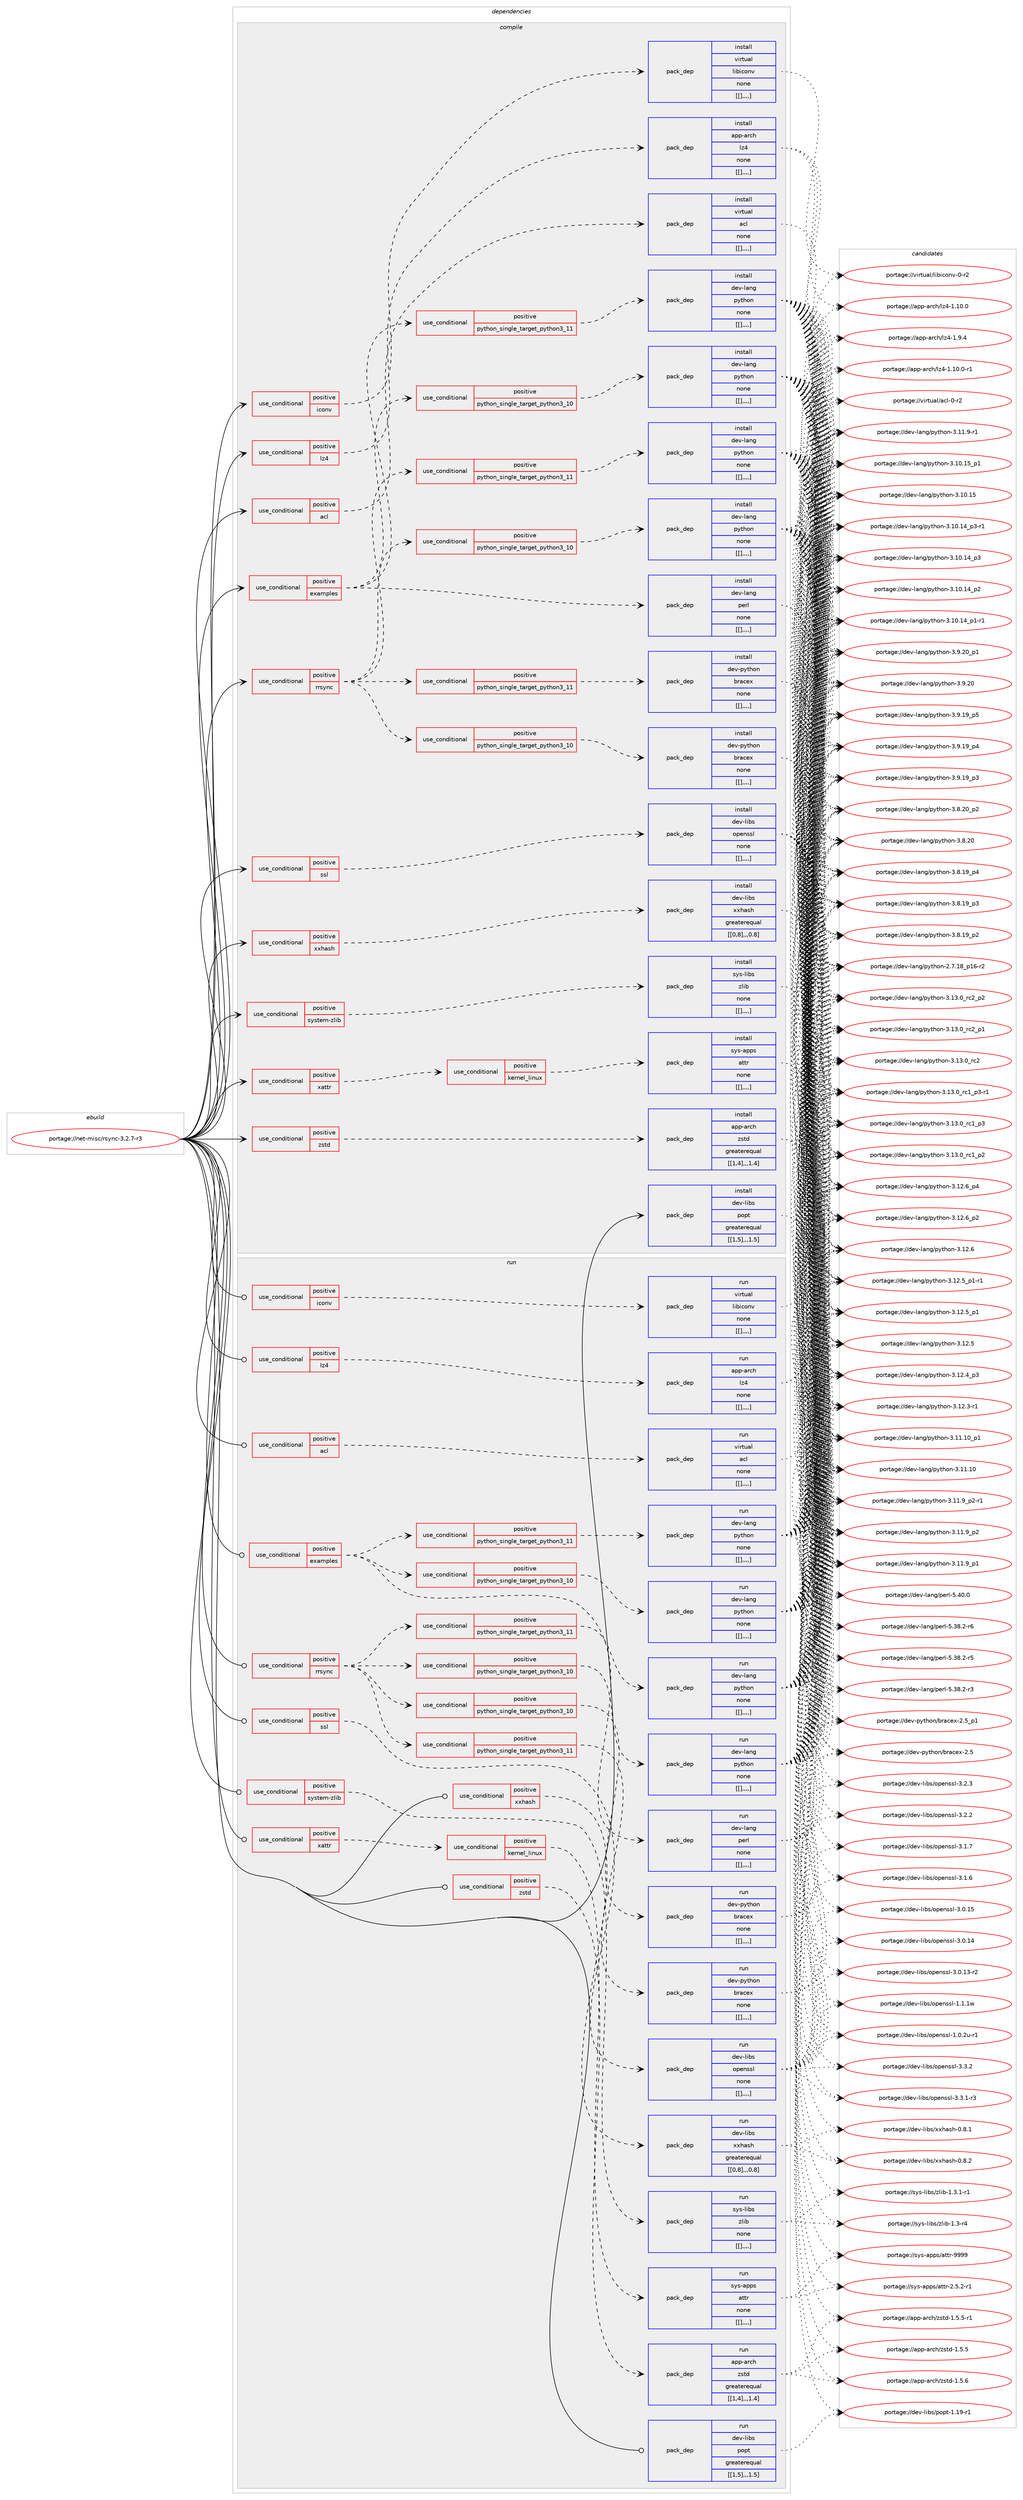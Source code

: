 digraph prolog {

# *************
# Graph options
# *************

newrank=true;
concentrate=true;
compound=true;
graph [rankdir=LR,fontname=Helvetica,fontsize=10,ranksep=1.5];#, ranksep=2.5, nodesep=0.2];
edge  [arrowhead=vee];
node  [fontname=Helvetica,fontsize=10];

# **********
# The ebuild
# **********

subgraph cluster_leftcol {
color=gray;
label=<<i>ebuild</i>>;
id [label="portage://net-misc/rsync-3.2.7-r3", color=red, width=4, href="../net-misc/rsync-3.2.7-r3.svg"];
}

# ****************
# The dependencies
# ****************

subgraph cluster_midcol {
color=gray;
label=<<i>dependencies</i>>;
subgraph cluster_compile {
fillcolor="#eeeeee";
style=filled;
label=<<i>compile</i>>;
subgraph cond1569 {
dependency4340 [label=<<TABLE BORDER="0" CELLBORDER="1" CELLSPACING="0" CELLPADDING="4"><TR><TD ROWSPAN="3" CELLPADDING="10">use_conditional</TD></TR><TR><TD>positive</TD></TR><TR><TD>acl</TD></TR></TABLE>>, shape=none, color=red];
subgraph pack2759 {
dependency4341 [label=<<TABLE BORDER="0" CELLBORDER="1" CELLSPACING="0" CELLPADDING="4" WIDTH="220"><TR><TD ROWSPAN="6" CELLPADDING="30">pack_dep</TD></TR><TR><TD WIDTH="110">install</TD></TR><TR><TD>virtual</TD></TR><TR><TD>acl</TD></TR><TR><TD>none</TD></TR><TR><TD>[[],,,,]</TD></TR></TABLE>>, shape=none, color=blue];
}
dependency4340:e -> dependency4341:w [weight=20,style="dashed",arrowhead="vee"];
}
id:e -> dependency4340:w [weight=20,style="solid",arrowhead="vee"];
subgraph cond1570 {
dependency4342 [label=<<TABLE BORDER="0" CELLBORDER="1" CELLSPACING="0" CELLPADDING="4"><TR><TD ROWSPAN="3" CELLPADDING="10">use_conditional</TD></TR><TR><TD>positive</TD></TR><TR><TD>examples</TD></TR></TABLE>>, shape=none, color=red];
subgraph cond1571 {
dependency4343 [label=<<TABLE BORDER="0" CELLBORDER="1" CELLSPACING="0" CELLPADDING="4"><TR><TD ROWSPAN="3" CELLPADDING="10">use_conditional</TD></TR><TR><TD>positive</TD></TR><TR><TD>python_single_target_python3_10</TD></TR></TABLE>>, shape=none, color=red];
subgraph pack2760 {
dependency4344 [label=<<TABLE BORDER="0" CELLBORDER="1" CELLSPACING="0" CELLPADDING="4" WIDTH="220"><TR><TD ROWSPAN="6" CELLPADDING="30">pack_dep</TD></TR><TR><TD WIDTH="110">install</TD></TR><TR><TD>dev-lang</TD></TR><TR><TD>python</TD></TR><TR><TD>none</TD></TR><TR><TD>[[],,,,]</TD></TR></TABLE>>, shape=none, color=blue];
}
dependency4343:e -> dependency4344:w [weight=20,style="dashed",arrowhead="vee"];
}
dependency4342:e -> dependency4343:w [weight=20,style="dashed",arrowhead="vee"];
subgraph cond1572 {
dependency4345 [label=<<TABLE BORDER="0" CELLBORDER="1" CELLSPACING="0" CELLPADDING="4"><TR><TD ROWSPAN="3" CELLPADDING="10">use_conditional</TD></TR><TR><TD>positive</TD></TR><TR><TD>python_single_target_python3_11</TD></TR></TABLE>>, shape=none, color=red];
subgraph pack2761 {
dependency4346 [label=<<TABLE BORDER="0" CELLBORDER="1" CELLSPACING="0" CELLPADDING="4" WIDTH="220"><TR><TD ROWSPAN="6" CELLPADDING="30">pack_dep</TD></TR><TR><TD WIDTH="110">install</TD></TR><TR><TD>dev-lang</TD></TR><TR><TD>python</TD></TR><TR><TD>none</TD></TR><TR><TD>[[],,,,]</TD></TR></TABLE>>, shape=none, color=blue];
}
dependency4345:e -> dependency4346:w [weight=20,style="dashed",arrowhead="vee"];
}
dependency4342:e -> dependency4345:w [weight=20,style="dashed",arrowhead="vee"];
subgraph pack2762 {
dependency4347 [label=<<TABLE BORDER="0" CELLBORDER="1" CELLSPACING="0" CELLPADDING="4" WIDTH="220"><TR><TD ROWSPAN="6" CELLPADDING="30">pack_dep</TD></TR><TR><TD WIDTH="110">install</TD></TR><TR><TD>dev-lang</TD></TR><TR><TD>perl</TD></TR><TR><TD>none</TD></TR><TR><TD>[[],,,,]</TD></TR></TABLE>>, shape=none, color=blue];
}
dependency4342:e -> dependency4347:w [weight=20,style="dashed",arrowhead="vee"];
}
id:e -> dependency4342:w [weight=20,style="solid",arrowhead="vee"];
subgraph cond1573 {
dependency4348 [label=<<TABLE BORDER="0" CELLBORDER="1" CELLSPACING="0" CELLPADDING="4"><TR><TD ROWSPAN="3" CELLPADDING="10">use_conditional</TD></TR><TR><TD>positive</TD></TR><TR><TD>iconv</TD></TR></TABLE>>, shape=none, color=red];
subgraph pack2763 {
dependency4349 [label=<<TABLE BORDER="0" CELLBORDER="1" CELLSPACING="0" CELLPADDING="4" WIDTH="220"><TR><TD ROWSPAN="6" CELLPADDING="30">pack_dep</TD></TR><TR><TD WIDTH="110">install</TD></TR><TR><TD>virtual</TD></TR><TR><TD>libiconv</TD></TR><TR><TD>none</TD></TR><TR><TD>[[],,,,]</TD></TR></TABLE>>, shape=none, color=blue];
}
dependency4348:e -> dependency4349:w [weight=20,style="dashed",arrowhead="vee"];
}
id:e -> dependency4348:w [weight=20,style="solid",arrowhead="vee"];
subgraph cond1574 {
dependency4350 [label=<<TABLE BORDER="0" CELLBORDER="1" CELLSPACING="0" CELLPADDING="4"><TR><TD ROWSPAN="3" CELLPADDING="10">use_conditional</TD></TR><TR><TD>positive</TD></TR><TR><TD>lz4</TD></TR></TABLE>>, shape=none, color=red];
subgraph pack2764 {
dependency4351 [label=<<TABLE BORDER="0" CELLBORDER="1" CELLSPACING="0" CELLPADDING="4" WIDTH="220"><TR><TD ROWSPAN="6" CELLPADDING="30">pack_dep</TD></TR><TR><TD WIDTH="110">install</TD></TR><TR><TD>app-arch</TD></TR><TR><TD>lz4</TD></TR><TR><TD>none</TD></TR><TR><TD>[[],,,,]</TD></TR></TABLE>>, shape=none, color=blue];
}
dependency4350:e -> dependency4351:w [weight=20,style="dashed",arrowhead="vee"];
}
id:e -> dependency4350:w [weight=20,style="solid",arrowhead="vee"];
subgraph cond1575 {
dependency4352 [label=<<TABLE BORDER="0" CELLBORDER="1" CELLSPACING="0" CELLPADDING="4"><TR><TD ROWSPAN="3" CELLPADDING="10">use_conditional</TD></TR><TR><TD>positive</TD></TR><TR><TD>rrsync</TD></TR></TABLE>>, shape=none, color=red];
subgraph cond1576 {
dependency4353 [label=<<TABLE BORDER="0" CELLBORDER="1" CELLSPACING="0" CELLPADDING="4"><TR><TD ROWSPAN="3" CELLPADDING="10">use_conditional</TD></TR><TR><TD>positive</TD></TR><TR><TD>python_single_target_python3_10</TD></TR></TABLE>>, shape=none, color=red];
subgraph pack2765 {
dependency4354 [label=<<TABLE BORDER="0" CELLBORDER="1" CELLSPACING="0" CELLPADDING="4" WIDTH="220"><TR><TD ROWSPAN="6" CELLPADDING="30">pack_dep</TD></TR><TR><TD WIDTH="110">install</TD></TR><TR><TD>dev-lang</TD></TR><TR><TD>python</TD></TR><TR><TD>none</TD></TR><TR><TD>[[],,,,]</TD></TR></TABLE>>, shape=none, color=blue];
}
dependency4353:e -> dependency4354:w [weight=20,style="dashed",arrowhead="vee"];
}
dependency4352:e -> dependency4353:w [weight=20,style="dashed",arrowhead="vee"];
subgraph cond1577 {
dependency4355 [label=<<TABLE BORDER="0" CELLBORDER="1" CELLSPACING="0" CELLPADDING="4"><TR><TD ROWSPAN="3" CELLPADDING="10">use_conditional</TD></TR><TR><TD>positive</TD></TR><TR><TD>python_single_target_python3_11</TD></TR></TABLE>>, shape=none, color=red];
subgraph pack2766 {
dependency4356 [label=<<TABLE BORDER="0" CELLBORDER="1" CELLSPACING="0" CELLPADDING="4" WIDTH="220"><TR><TD ROWSPAN="6" CELLPADDING="30">pack_dep</TD></TR><TR><TD WIDTH="110">install</TD></TR><TR><TD>dev-lang</TD></TR><TR><TD>python</TD></TR><TR><TD>none</TD></TR><TR><TD>[[],,,,]</TD></TR></TABLE>>, shape=none, color=blue];
}
dependency4355:e -> dependency4356:w [weight=20,style="dashed",arrowhead="vee"];
}
dependency4352:e -> dependency4355:w [weight=20,style="dashed",arrowhead="vee"];
subgraph cond1578 {
dependency4357 [label=<<TABLE BORDER="0" CELLBORDER="1" CELLSPACING="0" CELLPADDING="4"><TR><TD ROWSPAN="3" CELLPADDING="10">use_conditional</TD></TR><TR><TD>positive</TD></TR><TR><TD>python_single_target_python3_10</TD></TR></TABLE>>, shape=none, color=red];
subgraph pack2767 {
dependency4358 [label=<<TABLE BORDER="0" CELLBORDER="1" CELLSPACING="0" CELLPADDING="4" WIDTH="220"><TR><TD ROWSPAN="6" CELLPADDING="30">pack_dep</TD></TR><TR><TD WIDTH="110">install</TD></TR><TR><TD>dev-python</TD></TR><TR><TD>bracex</TD></TR><TR><TD>none</TD></TR><TR><TD>[[],,,,]</TD></TR></TABLE>>, shape=none, color=blue];
}
dependency4357:e -> dependency4358:w [weight=20,style="dashed",arrowhead="vee"];
}
dependency4352:e -> dependency4357:w [weight=20,style="dashed",arrowhead="vee"];
subgraph cond1579 {
dependency4359 [label=<<TABLE BORDER="0" CELLBORDER="1" CELLSPACING="0" CELLPADDING="4"><TR><TD ROWSPAN="3" CELLPADDING="10">use_conditional</TD></TR><TR><TD>positive</TD></TR><TR><TD>python_single_target_python3_11</TD></TR></TABLE>>, shape=none, color=red];
subgraph pack2768 {
dependency4360 [label=<<TABLE BORDER="0" CELLBORDER="1" CELLSPACING="0" CELLPADDING="4" WIDTH="220"><TR><TD ROWSPAN="6" CELLPADDING="30">pack_dep</TD></TR><TR><TD WIDTH="110">install</TD></TR><TR><TD>dev-python</TD></TR><TR><TD>bracex</TD></TR><TR><TD>none</TD></TR><TR><TD>[[],,,,]</TD></TR></TABLE>>, shape=none, color=blue];
}
dependency4359:e -> dependency4360:w [weight=20,style="dashed",arrowhead="vee"];
}
dependency4352:e -> dependency4359:w [weight=20,style="dashed",arrowhead="vee"];
}
id:e -> dependency4352:w [weight=20,style="solid",arrowhead="vee"];
subgraph cond1580 {
dependency4361 [label=<<TABLE BORDER="0" CELLBORDER="1" CELLSPACING="0" CELLPADDING="4"><TR><TD ROWSPAN="3" CELLPADDING="10">use_conditional</TD></TR><TR><TD>positive</TD></TR><TR><TD>ssl</TD></TR></TABLE>>, shape=none, color=red];
subgraph pack2769 {
dependency4362 [label=<<TABLE BORDER="0" CELLBORDER="1" CELLSPACING="0" CELLPADDING="4" WIDTH="220"><TR><TD ROWSPAN="6" CELLPADDING="30">pack_dep</TD></TR><TR><TD WIDTH="110">install</TD></TR><TR><TD>dev-libs</TD></TR><TR><TD>openssl</TD></TR><TR><TD>none</TD></TR><TR><TD>[[],,,,]</TD></TR></TABLE>>, shape=none, color=blue];
}
dependency4361:e -> dependency4362:w [weight=20,style="dashed",arrowhead="vee"];
}
id:e -> dependency4361:w [weight=20,style="solid",arrowhead="vee"];
subgraph cond1581 {
dependency4363 [label=<<TABLE BORDER="0" CELLBORDER="1" CELLSPACING="0" CELLPADDING="4"><TR><TD ROWSPAN="3" CELLPADDING="10">use_conditional</TD></TR><TR><TD>positive</TD></TR><TR><TD>system-zlib</TD></TR></TABLE>>, shape=none, color=red];
subgraph pack2770 {
dependency4364 [label=<<TABLE BORDER="0" CELLBORDER="1" CELLSPACING="0" CELLPADDING="4" WIDTH="220"><TR><TD ROWSPAN="6" CELLPADDING="30">pack_dep</TD></TR><TR><TD WIDTH="110">install</TD></TR><TR><TD>sys-libs</TD></TR><TR><TD>zlib</TD></TR><TR><TD>none</TD></TR><TR><TD>[[],,,,]</TD></TR></TABLE>>, shape=none, color=blue];
}
dependency4363:e -> dependency4364:w [weight=20,style="dashed",arrowhead="vee"];
}
id:e -> dependency4363:w [weight=20,style="solid",arrowhead="vee"];
subgraph cond1582 {
dependency4365 [label=<<TABLE BORDER="0" CELLBORDER="1" CELLSPACING="0" CELLPADDING="4"><TR><TD ROWSPAN="3" CELLPADDING="10">use_conditional</TD></TR><TR><TD>positive</TD></TR><TR><TD>xattr</TD></TR></TABLE>>, shape=none, color=red];
subgraph cond1583 {
dependency4366 [label=<<TABLE BORDER="0" CELLBORDER="1" CELLSPACING="0" CELLPADDING="4"><TR><TD ROWSPAN="3" CELLPADDING="10">use_conditional</TD></TR><TR><TD>positive</TD></TR><TR><TD>kernel_linux</TD></TR></TABLE>>, shape=none, color=red];
subgraph pack2771 {
dependency4367 [label=<<TABLE BORDER="0" CELLBORDER="1" CELLSPACING="0" CELLPADDING="4" WIDTH="220"><TR><TD ROWSPAN="6" CELLPADDING="30">pack_dep</TD></TR><TR><TD WIDTH="110">install</TD></TR><TR><TD>sys-apps</TD></TR><TR><TD>attr</TD></TR><TR><TD>none</TD></TR><TR><TD>[[],,,,]</TD></TR></TABLE>>, shape=none, color=blue];
}
dependency4366:e -> dependency4367:w [weight=20,style="dashed",arrowhead="vee"];
}
dependency4365:e -> dependency4366:w [weight=20,style="dashed",arrowhead="vee"];
}
id:e -> dependency4365:w [weight=20,style="solid",arrowhead="vee"];
subgraph cond1584 {
dependency4368 [label=<<TABLE BORDER="0" CELLBORDER="1" CELLSPACING="0" CELLPADDING="4"><TR><TD ROWSPAN="3" CELLPADDING="10">use_conditional</TD></TR><TR><TD>positive</TD></TR><TR><TD>xxhash</TD></TR></TABLE>>, shape=none, color=red];
subgraph pack2772 {
dependency4369 [label=<<TABLE BORDER="0" CELLBORDER="1" CELLSPACING="0" CELLPADDING="4" WIDTH="220"><TR><TD ROWSPAN="6" CELLPADDING="30">pack_dep</TD></TR><TR><TD WIDTH="110">install</TD></TR><TR><TD>dev-libs</TD></TR><TR><TD>xxhash</TD></TR><TR><TD>greaterequal</TD></TR><TR><TD>[[0,8],,,0.8]</TD></TR></TABLE>>, shape=none, color=blue];
}
dependency4368:e -> dependency4369:w [weight=20,style="dashed",arrowhead="vee"];
}
id:e -> dependency4368:w [weight=20,style="solid",arrowhead="vee"];
subgraph cond1585 {
dependency4370 [label=<<TABLE BORDER="0" CELLBORDER="1" CELLSPACING="0" CELLPADDING="4"><TR><TD ROWSPAN="3" CELLPADDING="10">use_conditional</TD></TR><TR><TD>positive</TD></TR><TR><TD>zstd</TD></TR></TABLE>>, shape=none, color=red];
subgraph pack2773 {
dependency4371 [label=<<TABLE BORDER="0" CELLBORDER="1" CELLSPACING="0" CELLPADDING="4" WIDTH="220"><TR><TD ROWSPAN="6" CELLPADDING="30">pack_dep</TD></TR><TR><TD WIDTH="110">install</TD></TR><TR><TD>app-arch</TD></TR><TR><TD>zstd</TD></TR><TR><TD>greaterequal</TD></TR><TR><TD>[[1,4],,,1.4]</TD></TR></TABLE>>, shape=none, color=blue];
}
dependency4370:e -> dependency4371:w [weight=20,style="dashed",arrowhead="vee"];
}
id:e -> dependency4370:w [weight=20,style="solid",arrowhead="vee"];
subgraph pack2774 {
dependency4372 [label=<<TABLE BORDER="0" CELLBORDER="1" CELLSPACING="0" CELLPADDING="4" WIDTH="220"><TR><TD ROWSPAN="6" CELLPADDING="30">pack_dep</TD></TR><TR><TD WIDTH="110">install</TD></TR><TR><TD>dev-libs</TD></TR><TR><TD>popt</TD></TR><TR><TD>greaterequal</TD></TR><TR><TD>[[1,5],,,1.5]</TD></TR></TABLE>>, shape=none, color=blue];
}
id:e -> dependency4372:w [weight=20,style="solid",arrowhead="vee"];
}
subgraph cluster_compileandrun {
fillcolor="#eeeeee";
style=filled;
label=<<i>compile and run</i>>;
}
subgraph cluster_run {
fillcolor="#eeeeee";
style=filled;
label=<<i>run</i>>;
subgraph cond1586 {
dependency4373 [label=<<TABLE BORDER="0" CELLBORDER="1" CELLSPACING="0" CELLPADDING="4"><TR><TD ROWSPAN="3" CELLPADDING="10">use_conditional</TD></TR><TR><TD>positive</TD></TR><TR><TD>acl</TD></TR></TABLE>>, shape=none, color=red];
subgraph pack2775 {
dependency4374 [label=<<TABLE BORDER="0" CELLBORDER="1" CELLSPACING="0" CELLPADDING="4" WIDTH="220"><TR><TD ROWSPAN="6" CELLPADDING="30">pack_dep</TD></TR><TR><TD WIDTH="110">run</TD></TR><TR><TD>virtual</TD></TR><TR><TD>acl</TD></TR><TR><TD>none</TD></TR><TR><TD>[[],,,,]</TD></TR></TABLE>>, shape=none, color=blue];
}
dependency4373:e -> dependency4374:w [weight=20,style="dashed",arrowhead="vee"];
}
id:e -> dependency4373:w [weight=20,style="solid",arrowhead="odot"];
subgraph cond1587 {
dependency4375 [label=<<TABLE BORDER="0" CELLBORDER="1" CELLSPACING="0" CELLPADDING="4"><TR><TD ROWSPAN="3" CELLPADDING="10">use_conditional</TD></TR><TR><TD>positive</TD></TR><TR><TD>examples</TD></TR></TABLE>>, shape=none, color=red];
subgraph cond1588 {
dependency4376 [label=<<TABLE BORDER="0" CELLBORDER="1" CELLSPACING="0" CELLPADDING="4"><TR><TD ROWSPAN="3" CELLPADDING="10">use_conditional</TD></TR><TR><TD>positive</TD></TR><TR><TD>python_single_target_python3_10</TD></TR></TABLE>>, shape=none, color=red];
subgraph pack2776 {
dependency4377 [label=<<TABLE BORDER="0" CELLBORDER="1" CELLSPACING="0" CELLPADDING="4" WIDTH="220"><TR><TD ROWSPAN="6" CELLPADDING="30">pack_dep</TD></TR><TR><TD WIDTH="110">run</TD></TR><TR><TD>dev-lang</TD></TR><TR><TD>python</TD></TR><TR><TD>none</TD></TR><TR><TD>[[],,,,]</TD></TR></TABLE>>, shape=none, color=blue];
}
dependency4376:e -> dependency4377:w [weight=20,style="dashed",arrowhead="vee"];
}
dependency4375:e -> dependency4376:w [weight=20,style="dashed",arrowhead="vee"];
subgraph cond1589 {
dependency4378 [label=<<TABLE BORDER="0" CELLBORDER="1" CELLSPACING="0" CELLPADDING="4"><TR><TD ROWSPAN="3" CELLPADDING="10">use_conditional</TD></TR><TR><TD>positive</TD></TR><TR><TD>python_single_target_python3_11</TD></TR></TABLE>>, shape=none, color=red];
subgraph pack2777 {
dependency4379 [label=<<TABLE BORDER="0" CELLBORDER="1" CELLSPACING="0" CELLPADDING="4" WIDTH="220"><TR><TD ROWSPAN="6" CELLPADDING="30">pack_dep</TD></TR><TR><TD WIDTH="110">run</TD></TR><TR><TD>dev-lang</TD></TR><TR><TD>python</TD></TR><TR><TD>none</TD></TR><TR><TD>[[],,,,]</TD></TR></TABLE>>, shape=none, color=blue];
}
dependency4378:e -> dependency4379:w [weight=20,style="dashed",arrowhead="vee"];
}
dependency4375:e -> dependency4378:w [weight=20,style="dashed",arrowhead="vee"];
subgraph pack2778 {
dependency4380 [label=<<TABLE BORDER="0" CELLBORDER="1" CELLSPACING="0" CELLPADDING="4" WIDTH="220"><TR><TD ROWSPAN="6" CELLPADDING="30">pack_dep</TD></TR><TR><TD WIDTH="110">run</TD></TR><TR><TD>dev-lang</TD></TR><TR><TD>perl</TD></TR><TR><TD>none</TD></TR><TR><TD>[[],,,,]</TD></TR></TABLE>>, shape=none, color=blue];
}
dependency4375:e -> dependency4380:w [weight=20,style="dashed",arrowhead="vee"];
}
id:e -> dependency4375:w [weight=20,style="solid",arrowhead="odot"];
subgraph cond1590 {
dependency4381 [label=<<TABLE BORDER="0" CELLBORDER="1" CELLSPACING="0" CELLPADDING="4"><TR><TD ROWSPAN="3" CELLPADDING="10">use_conditional</TD></TR><TR><TD>positive</TD></TR><TR><TD>iconv</TD></TR></TABLE>>, shape=none, color=red];
subgraph pack2779 {
dependency4382 [label=<<TABLE BORDER="0" CELLBORDER="1" CELLSPACING="0" CELLPADDING="4" WIDTH="220"><TR><TD ROWSPAN="6" CELLPADDING="30">pack_dep</TD></TR><TR><TD WIDTH="110">run</TD></TR><TR><TD>virtual</TD></TR><TR><TD>libiconv</TD></TR><TR><TD>none</TD></TR><TR><TD>[[],,,,]</TD></TR></TABLE>>, shape=none, color=blue];
}
dependency4381:e -> dependency4382:w [weight=20,style="dashed",arrowhead="vee"];
}
id:e -> dependency4381:w [weight=20,style="solid",arrowhead="odot"];
subgraph cond1591 {
dependency4383 [label=<<TABLE BORDER="0" CELLBORDER="1" CELLSPACING="0" CELLPADDING="4"><TR><TD ROWSPAN="3" CELLPADDING="10">use_conditional</TD></TR><TR><TD>positive</TD></TR><TR><TD>lz4</TD></TR></TABLE>>, shape=none, color=red];
subgraph pack2780 {
dependency4384 [label=<<TABLE BORDER="0" CELLBORDER="1" CELLSPACING="0" CELLPADDING="4" WIDTH="220"><TR><TD ROWSPAN="6" CELLPADDING="30">pack_dep</TD></TR><TR><TD WIDTH="110">run</TD></TR><TR><TD>app-arch</TD></TR><TR><TD>lz4</TD></TR><TR><TD>none</TD></TR><TR><TD>[[],,,,]</TD></TR></TABLE>>, shape=none, color=blue];
}
dependency4383:e -> dependency4384:w [weight=20,style="dashed",arrowhead="vee"];
}
id:e -> dependency4383:w [weight=20,style="solid",arrowhead="odot"];
subgraph cond1592 {
dependency4385 [label=<<TABLE BORDER="0" CELLBORDER="1" CELLSPACING="0" CELLPADDING="4"><TR><TD ROWSPAN="3" CELLPADDING="10">use_conditional</TD></TR><TR><TD>positive</TD></TR><TR><TD>rrsync</TD></TR></TABLE>>, shape=none, color=red];
subgraph cond1593 {
dependency4386 [label=<<TABLE BORDER="0" CELLBORDER="1" CELLSPACING="0" CELLPADDING="4"><TR><TD ROWSPAN="3" CELLPADDING="10">use_conditional</TD></TR><TR><TD>positive</TD></TR><TR><TD>python_single_target_python3_10</TD></TR></TABLE>>, shape=none, color=red];
subgraph pack2781 {
dependency4387 [label=<<TABLE BORDER="0" CELLBORDER="1" CELLSPACING="0" CELLPADDING="4" WIDTH="220"><TR><TD ROWSPAN="6" CELLPADDING="30">pack_dep</TD></TR><TR><TD WIDTH="110">run</TD></TR><TR><TD>dev-lang</TD></TR><TR><TD>python</TD></TR><TR><TD>none</TD></TR><TR><TD>[[],,,,]</TD></TR></TABLE>>, shape=none, color=blue];
}
dependency4386:e -> dependency4387:w [weight=20,style="dashed",arrowhead="vee"];
}
dependency4385:e -> dependency4386:w [weight=20,style="dashed",arrowhead="vee"];
subgraph cond1594 {
dependency4388 [label=<<TABLE BORDER="0" CELLBORDER="1" CELLSPACING="0" CELLPADDING="4"><TR><TD ROWSPAN="3" CELLPADDING="10">use_conditional</TD></TR><TR><TD>positive</TD></TR><TR><TD>python_single_target_python3_11</TD></TR></TABLE>>, shape=none, color=red];
subgraph pack2782 {
dependency4389 [label=<<TABLE BORDER="0" CELLBORDER="1" CELLSPACING="0" CELLPADDING="4" WIDTH="220"><TR><TD ROWSPAN="6" CELLPADDING="30">pack_dep</TD></TR><TR><TD WIDTH="110">run</TD></TR><TR><TD>dev-lang</TD></TR><TR><TD>python</TD></TR><TR><TD>none</TD></TR><TR><TD>[[],,,,]</TD></TR></TABLE>>, shape=none, color=blue];
}
dependency4388:e -> dependency4389:w [weight=20,style="dashed",arrowhead="vee"];
}
dependency4385:e -> dependency4388:w [weight=20,style="dashed",arrowhead="vee"];
subgraph cond1595 {
dependency4390 [label=<<TABLE BORDER="0" CELLBORDER="1" CELLSPACING="0" CELLPADDING="4"><TR><TD ROWSPAN="3" CELLPADDING="10">use_conditional</TD></TR><TR><TD>positive</TD></TR><TR><TD>python_single_target_python3_10</TD></TR></TABLE>>, shape=none, color=red];
subgraph pack2783 {
dependency4391 [label=<<TABLE BORDER="0" CELLBORDER="1" CELLSPACING="0" CELLPADDING="4" WIDTH="220"><TR><TD ROWSPAN="6" CELLPADDING="30">pack_dep</TD></TR><TR><TD WIDTH="110">run</TD></TR><TR><TD>dev-python</TD></TR><TR><TD>bracex</TD></TR><TR><TD>none</TD></TR><TR><TD>[[],,,,]</TD></TR></TABLE>>, shape=none, color=blue];
}
dependency4390:e -> dependency4391:w [weight=20,style="dashed",arrowhead="vee"];
}
dependency4385:e -> dependency4390:w [weight=20,style="dashed",arrowhead="vee"];
subgraph cond1596 {
dependency4392 [label=<<TABLE BORDER="0" CELLBORDER="1" CELLSPACING="0" CELLPADDING="4"><TR><TD ROWSPAN="3" CELLPADDING="10">use_conditional</TD></TR><TR><TD>positive</TD></TR><TR><TD>python_single_target_python3_11</TD></TR></TABLE>>, shape=none, color=red];
subgraph pack2784 {
dependency4393 [label=<<TABLE BORDER="0" CELLBORDER="1" CELLSPACING="0" CELLPADDING="4" WIDTH="220"><TR><TD ROWSPAN="6" CELLPADDING="30">pack_dep</TD></TR><TR><TD WIDTH="110">run</TD></TR><TR><TD>dev-python</TD></TR><TR><TD>bracex</TD></TR><TR><TD>none</TD></TR><TR><TD>[[],,,,]</TD></TR></TABLE>>, shape=none, color=blue];
}
dependency4392:e -> dependency4393:w [weight=20,style="dashed",arrowhead="vee"];
}
dependency4385:e -> dependency4392:w [weight=20,style="dashed",arrowhead="vee"];
}
id:e -> dependency4385:w [weight=20,style="solid",arrowhead="odot"];
subgraph cond1597 {
dependency4394 [label=<<TABLE BORDER="0" CELLBORDER="1" CELLSPACING="0" CELLPADDING="4"><TR><TD ROWSPAN="3" CELLPADDING="10">use_conditional</TD></TR><TR><TD>positive</TD></TR><TR><TD>ssl</TD></TR></TABLE>>, shape=none, color=red];
subgraph pack2785 {
dependency4395 [label=<<TABLE BORDER="0" CELLBORDER="1" CELLSPACING="0" CELLPADDING="4" WIDTH="220"><TR><TD ROWSPAN="6" CELLPADDING="30">pack_dep</TD></TR><TR><TD WIDTH="110">run</TD></TR><TR><TD>dev-libs</TD></TR><TR><TD>openssl</TD></TR><TR><TD>none</TD></TR><TR><TD>[[],,,,]</TD></TR></TABLE>>, shape=none, color=blue];
}
dependency4394:e -> dependency4395:w [weight=20,style="dashed",arrowhead="vee"];
}
id:e -> dependency4394:w [weight=20,style="solid",arrowhead="odot"];
subgraph cond1598 {
dependency4396 [label=<<TABLE BORDER="0" CELLBORDER="1" CELLSPACING="0" CELLPADDING="4"><TR><TD ROWSPAN="3" CELLPADDING="10">use_conditional</TD></TR><TR><TD>positive</TD></TR><TR><TD>system-zlib</TD></TR></TABLE>>, shape=none, color=red];
subgraph pack2786 {
dependency4397 [label=<<TABLE BORDER="0" CELLBORDER="1" CELLSPACING="0" CELLPADDING="4" WIDTH="220"><TR><TD ROWSPAN="6" CELLPADDING="30">pack_dep</TD></TR><TR><TD WIDTH="110">run</TD></TR><TR><TD>sys-libs</TD></TR><TR><TD>zlib</TD></TR><TR><TD>none</TD></TR><TR><TD>[[],,,,]</TD></TR></TABLE>>, shape=none, color=blue];
}
dependency4396:e -> dependency4397:w [weight=20,style="dashed",arrowhead="vee"];
}
id:e -> dependency4396:w [weight=20,style="solid",arrowhead="odot"];
subgraph cond1599 {
dependency4398 [label=<<TABLE BORDER="0" CELLBORDER="1" CELLSPACING="0" CELLPADDING="4"><TR><TD ROWSPAN="3" CELLPADDING="10">use_conditional</TD></TR><TR><TD>positive</TD></TR><TR><TD>xattr</TD></TR></TABLE>>, shape=none, color=red];
subgraph cond1600 {
dependency4399 [label=<<TABLE BORDER="0" CELLBORDER="1" CELLSPACING="0" CELLPADDING="4"><TR><TD ROWSPAN="3" CELLPADDING="10">use_conditional</TD></TR><TR><TD>positive</TD></TR><TR><TD>kernel_linux</TD></TR></TABLE>>, shape=none, color=red];
subgraph pack2787 {
dependency4400 [label=<<TABLE BORDER="0" CELLBORDER="1" CELLSPACING="0" CELLPADDING="4" WIDTH="220"><TR><TD ROWSPAN="6" CELLPADDING="30">pack_dep</TD></TR><TR><TD WIDTH="110">run</TD></TR><TR><TD>sys-apps</TD></TR><TR><TD>attr</TD></TR><TR><TD>none</TD></TR><TR><TD>[[],,,,]</TD></TR></TABLE>>, shape=none, color=blue];
}
dependency4399:e -> dependency4400:w [weight=20,style="dashed",arrowhead="vee"];
}
dependency4398:e -> dependency4399:w [weight=20,style="dashed",arrowhead="vee"];
}
id:e -> dependency4398:w [weight=20,style="solid",arrowhead="odot"];
subgraph cond1601 {
dependency4401 [label=<<TABLE BORDER="0" CELLBORDER="1" CELLSPACING="0" CELLPADDING="4"><TR><TD ROWSPAN="3" CELLPADDING="10">use_conditional</TD></TR><TR><TD>positive</TD></TR><TR><TD>xxhash</TD></TR></TABLE>>, shape=none, color=red];
subgraph pack2788 {
dependency4402 [label=<<TABLE BORDER="0" CELLBORDER="1" CELLSPACING="0" CELLPADDING="4" WIDTH="220"><TR><TD ROWSPAN="6" CELLPADDING="30">pack_dep</TD></TR><TR><TD WIDTH="110">run</TD></TR><TR><TD>dev-libs</TD></TR><TR><TD>xxhash</TD></TR><TR><TD>greaterequal</TD></TR><TR><TD>[[0,8],,,0.8]</TD></TR></TABLE>>, shape=none, color=blue];
}
dependency4401:e -> dependency4402:w [weight=20,style="dashed",arrowhead="vee"];
}
id:e -> dependency4401:w [weight=20,style="solid",arrowhead="odot"];
subgraph cond1602 {
dependency4403 [label=<<TABLE BORDER="0" CELLBORDER="1" CELLSPACING="0" CELLPADDING="4"><TR><TD ROWSPAN="3" CELLPADDING="10">use_conditional</TD></TR><TR><TD>positive</TD></TR><TR><TD>zstd</TD></TR></TABLE>>, shape=none, color=red];
subgraph pack2789 {
dependency4404 [label=<<TABLE BORDER="0" CELLBORDER="1" CELLSPACING="0" CELLPADDING="4" WIDTH="220"><TR><TD ROWSPAN="6" CELLPADDING="30">pack_dep</TD></TR><TR><TD WIDTH="110">run</TD></TR><TR><TD>app-arch</TD></TR><TR><TD>zstd</TD></TR><TR><TD>greaterequal</TD></TR><TR><TD>[[1,4],,,1.4]</TD></TR></TABLE>>, shape=none, color=blue];
}
dependency4403:e -> dependency4404:w [weight=20,style="dashed",arrowhead="vee"];
}
id:e -> dependency4403:w [weight=20,style="solid",arrowhead="odot"];
subgraph pack2790 {
dependency4405 [label=<<TABLE BORDER="0" CELLBORDER="1" CELLSPACING="0" CELLPADDING="4" WIDTH="220"><TR><TD ROWSPAN="6" CELLPADDING="30">pack_dep</TD></TR><TR><TD WIDTH="110">run</TD></TR><TR><TD>dev-libs</TD></TR><TR><TD>popt</TD></TR><TR><TD>greaterequal</TD></TR><TR><TD>[[1,5],,,1.5]</TD></TR></TABLE>>, shape=none, color=blue];
}
id:e -> dependency4405:w [weight=20,style="solid",arrowhead="odot"];
}
}

# **************
# The candidates
# **************

subgraph cluster_choices {
rank=same;
color=gray;
label=<<i>candidates</i>>;

subgraph choice2759 {
color=black;
nodesep=1;
choice1181051141161179710847979910845484511450 [label="portage://virtual/acl-0-r2", color=red, width=4,href="../virtual/acl-0-r2.svg"];
dependency4341:e -> choice1181051141161179710847979910845484511450:w [style=dotted,weight="100"];
}
subgraph choice2760 {
color=black;
nodesep=1;
choice100101118451089711010347112121116104111110455146495146489511499509511250 [label="portage://dev-lang/python-3.13.0_rc2_p2", color=red, width=4,href="../dev-lang/python-3.13.0_rc2_p2.svg"];
choice100101118451089711010347112121116104111110455146495146489511499509511249 [label="portage://dev-lang/python-3.13.0_rc2_p1", color=red, width=4,href="../dev-lang/python-3.13.0_rc2_p1.svg"];
choice10010111845108971101034711212111610411111045514649514648951149950 [label="portage://dev-lang/python-3.13.0_rc2", color=red, width=4,href="../dev-lang/python-3.13.0_rc2.svg"];
choice1001011184510897110103471121211161041111104551464951464895114994995112514511449 [label="portage://dev-lang/python-3.13.0_rc1_p3-r1", color=red, width=4,href="../dev-lang/python-3.13.0_rc1_p3-r1.svg"];
choice100101118451089711010347112121116104111110455146495146489511499499511251 [label="portage://dev-lang/python-3.13.0_rc1_p3", color=red, width=4,href="../dev-lang/python-3.13.0_rc1_p3.svg"];
choice100101118451089711010347112121116104111110455146495146489511499499511250 [label="portage://dev-lang/python-3.13.0_rc1_p2", color=red, width=4,href="../dev-lang/python-3.13.0_rc1_p2.svg"];
choice100101118451089711010347112121116104111110455146495046549511252 [label="portage://dev-lang/python-3.12.6_p4", color=red, width=4,href="../dev-lang/python-3.12.6_p4.svg"];
choice100101118451089711010347112121116104111110455146495046549511250 [label="portage://dev-lang/python-3.12.6_p2", color=red, width=4,href="../dev-lang/python-3.12.6_p2.svg"];
choice10010111845108971101034711212111610411111045514649504654 [label="portage://dev-lang/python-3.12.6", color=red, width=4,href="../dev-lang/python-3.12.6.svg"];
choice1001011184510897110103471121211161041111104551464950465395112494511449 [label="portage://dev-lang/python-3.12.5_p1-r1", color=red, width=4,href="../dev-lang/python-3.12.5_p1-r1.svg"];
choice100101118451089711010347112121116104111110455146495046539511249 [label="portage://dev-lang/python-3.12.5_p1", color=red, width=4,href="../dev-lang/python-3.12.5_p1.svg"];
choice10010111845108971101034711212111610411111045514649504653 [label="portage://dev-lang/python-3.12.5", color=red, width=4,href="../dev-lang/python-3.12.5.svg"];
choice100101118451089711010347112121116104111110455146495046529511251 [label="portage://dev-lang/python-3.12.4_p3", color=red, width=4,href="../dev-lang/python-3.12.4_p3.svg"];
choice100101118451089711010347112121116104111110455146495046514511449 [label="portage://dev-lang/python-3.12.3-r1", color=red, width=4,href="../dev-lang/python-3.12.3-r1.svg"];
choice10010111845108971101034711212111610411111045514649494649489511249 [label="portage://dev-lang/python-3.11.10_p1", color=red, width=4,href="../dev-lang/python-3.11.10_p1.svg"];
choice1001011184510897110103471121211161041111104551464949464948 [label="portage://dev-lang/python-3.11.10", color=red, width=4,href="../dev-lang/python-3.11.10.svg"];
choice1001011184510897110103471121211161041111104551464949465795112504511449 [label="portage://dev-lang/python-3.11.9_p2-r1", color=red, width=4,href="../dev-lang/python-3.11.9_p2-r1.svg"];
choice100101118451089711010347112121116104111110455146494946579511250 [label="portage://dev-lang/python-3.11.9_p2", color=red, width=4,href="../dev-lang/python-3.11.9_p2.svg"];
choice100101118451089711010347112121116104111110455146494946579511249 [label="portage://dev-lang/python-3.11.9_p1", color=red, width=4,href="../dev-lang/python-3.11.9_p1.svg"];
choice100101118451089711010347112121116104111110455146494946574511449 [label="portage://dev-lang/python-3.11.9-r1", color=red, width=4,href="../dev-lang/python-3.11.9-r1.svg"];
choice10010111845108971101034711212111610411111045514649484649539511249 [label="portage://dev-lang/python-3.10.15_p1", color=red, width=4,href="../dev-lang/python-3.10.15_p1.svg"];
choice1001011184510897110103471121211161041111104551464948464953 [label="portage://dev-lang/python-3.10.15", color=red, width=4,href="../dev-lang/python-3.10.15.svg"];
choice100101118451089711010347112121116104111110455146494846495295112514511449 [label="portage://dev-lang/python-3.10.14_p3-r1", color=red, width=4,href="../dev-lang/python-3.10.14_p3-r1.svg"];
choice10010111845108971101034711212111610411111045514649484649529511251 [label="portage://dev-lang/python-3.10.14_p3", color=red, width=4,href="../dev-lang/python-3.10.14_p3.svg"];
choice10010111845108971101034711212111610411111045514649484649529511250 [label="portage://dev-lang/python-3.10.14_p2", color=red, width=4,href="../dev-lang/python-3.10.14_p2.svg"];
choice100101118451089711010347112121116104111110455146494846495295112494511449 [label="portage://dev-lang/python-3.10.14_p1-r1", color=red, width=4,href="../dev-lang/python-3.10.14_p1-r1.svg"];
choice100101118451089711010347112121116104111110455146574650489511249 [label="portage://dev-lang/python-3.9.20_p1", color=red, width=4,href="../dev-lang/python-3.9.20_p1.svg"];
choice10010111845108971101034711212111610411111045514657465048 [label="portage://dev-lang/python-3.9.20", color=red, width=4,href="../dev-lang/python-3.9.20.svg"];
choice100101118451089711010347112121116104111110455146574649579511253 [label="portage://dev-lang/python-3.9.19_p5", color=red, width=4,href="../dev-lang/python-3.9.19_p5.svg"];
choice100101118451089711010347112121116104111110455146574649579511252 [label="portage://dev-lang/python-3.9.19_p4", color=red, width=4,href="../dev-lang/python-3.9.19_p4.svg"];
choice100101118451089711010347112121116104111110455146574649579511251 [label="portage://dev-lang/python-3.9.19_p3", color=red, width=4,href="../dev-lang/python-3.9.19_p3.svg"];
choice100101118451089711010347112121116104111110455146564650489511250 [label="portage://dev-lang/python-3.8.20_p2", color=red, width=4,href="../dev-lang/python-3.8.20_p2.svg"];
choice10010111845108971101034711212111610411111045514656465048 [label="portage://dev-lang/python-3.8.20", color=red, width=4,href="../dev-lang/python-3.8.20.svg"];
choice100101118451089711010347112121116104111110455146564649579511252 [label="portage://dev-lang/python-3.8.19_p4", color=red, width=4,href="../dev-lang/python-3.8.19_p4.svg"];
choice100101118451089711010347112121116104111110455146564649579511251 [label="portage://dev-lang/python-3.8.19_p3", color=red, width=4,href="../dev-lang/python-3.8.19_p3.svg"];
choice100101118451089711010347112121116104111110455146564649579511250 [label="portage://dev-lang/python-3.8.19_p2", color=red, width=4,href="../dev-lang/python-3.8.19_p2.svg"];
choice100101118451089711010347112121116104111110455046554649569511249544511450 [label="portage://dev-lang/python-2.7.18_p16-r2", color=red, width=4,href="../dev-lang/python-2.7.18_p16-r2.svg"];
dependency4344:e -> choice100101118451089711010347112121116104111110455146495146489511499509511250:w [style=dotted,weight="100"];
dependency4344:e -> choice100101118451089711010347112121116104111110455146495146489511499509511249:w [style=dotted,weight="100"];
dependency4344:e -> choice10010111845108971101034711212111610411111045514649514648951149950:w [style=dotted,weight="100"];
dependency4344:e -> choice1001011184510897110103471121211161041111104551464951464895114994995112514511449:w [style=dotted,weight="100"];
dependency4344:e -> choice100101118451089711010347112121116104111110455146495146489511499499511251:w [style=dotted,weight="100"];
dependency4344:e -> choice100101118451089711010347112121116104111110455146495146489511499499511250:w [style=dotted,weight="100"];
dependency4344:e -> choice100101118451089711010347112121116104111110455146495046549511252:w [style=dotted,weight="100"];
dependency4344:e -> choice100101118451089711010347112121116104111110455146495046549511250:w [style=dotted,weight="100"];
dependency4344:e -> choice10010111845108971101034711212111610411111045514649504654:w [style=dotted,weight="100"];
dependency4344:e -> choice1001011184510897110103471121211161041111104551464950465395112494511449:w [style=dotted,weight="100"];
dependency4344:e -> choice100101118451089711010347112121116104111110455146495046539511249:w [style=dotted,weight="100"];
dependency4344:e -> choice10010111845108971101034711212111610411111045514649504653:w [style=dotted,weight="100"];
dependency4344:e -> choice100101118451089711010347112121116104111110455146495046529511251:w [style=dotted,weight="100"];
dependency4344:e -> choice100101118451089711010347112121116104111110455146495046514511449:w [style=dotted,weight="100"];
dependency4344:e -> choice10010111845108971101034711212111610411111045514649494649489511249:w [style=dotted,weight="100"];
dependency4344:e -> choice1001011184510897110103471121211161041111104551464949464948:w [style=dotted,weight="100"];
dependency4344:e -> choice1001011184510897110103471121211161041111104551464949465795112504511449:w [style=dotted,weight="100"];
dependency4344:e -> choice100101118451089711010347112121116104111110455146494946579511250:w [style=dotted,weight="100"];
dependency4344:e -> choice100101118451089711010347112121116104111110455146494946579511249:w [style=dotted,weight="100"];
dependency4344:e -> choice100101118451089711010347112121116104111110455146494946574511449:w [style=dotted,weight="100"];
dependency4344:e -> choice10010111845108971101034711212111610411111045514649484649539511249:w [style=dotted,weight="100"];
dependency4344:e -> choice1001011184510897110103471121211161041111104551464948464953:w [style=dotted,weight="100"];
dependency4344:e -> choice100101118451089711010347112121116104111110455146494846495295112514511449:w [style=dotted,weight="100"];
dependency4344:e -> choice10010111845108971101034711212111610411111045514649484649529511251:w [style=dotted,weight="100"];
dependency4344:e -> choice10010111845108971101034711212111610411111045514649484649529511250:w [style=dotted,weight="100"];
dependency4344:e -> choice100101118451089711010347112121116104111110455146494846495295112494511449:w [style=dotted,weight="100"];
dependency4344:e -> choice100101118451089711010347112121116104111110455146574650489511249:w [style=dotted,weight="100"];
dependency4344:e -> choice10010111845108971101034711212111610411111045514657465048:w [style=dotted,weight="100"];
dependency4344:e -> choice100101118451089711010347112121116104111110455146574649579511253:w [style=dotted,weight="100"];
dependency4344:e -> choice100101118451089711010347112121116104111110455146574649579511252:w [style=dotted,weight="100"];
dependency4344:e -> choice100101118451089711010347112121116104111110455146574649579511251:w [style=dotted,weight="100"];
dependency4344:e -> choice100101118451089711010347112121116104111110455146564650489511250:w [style=dotted,weight="100"];
dependency4344:e -> choice10010111845108971101034711212111610411111045514656465048:w [style=dotted,weight="100"];
dependency4344:e -> choice100101118451089711010347112121116104111110455146564649579511252:w [style=dotted,weight="100"];
dependency4344:e -> choice100101118451089711010347112121116104111110455146564649579511251:w [style=dotted,weight="100"];
dependency4344:e -> choice100101118451089711010347112121116104111110455146564649579511250:w [style=dotted,weight="100"];
dependency4344:e -> choice100101118451089711010347112121116104111110455046554649569511249544511450:w [style=dotted,weight="100"];
}
subgraph choice2761 {
color=black;
nodesep=1;
choice100101118451089711010347112121116104111110455146495146489511499509511250 [label="portage://dev-lang/python-3.13.0_rc2_p2", color=red, width=4,href="../dev-lang/python-3.13.0_rc2_p2.svg"];
choice100101118451089711010347112121116104111110455146495146489511499509511249 [label="portage://dev-lang/python-3.13.0_rc2_p1", color=red, width=4,href="../dev-lang/python-3.13.0_rc2_p1.svg"];
choice10010111845108971101034711212111610411111045514649514648951149950 [label="portage://dev-lang/python-3.13.0_rc2", color=red, width=4,href="../dev-lang/python-3.13.0_rc2.svg"];
choice1001011184510897110103471121211161041111104551464951464895114994995112514511449 [label="portage://dev-lang/python-3.13.0_rc1_p3-r1", color=red, width=4,href="../dev-lang/python-3.13.0_rc1_p3-r1.svg"];
choice100101118451089711010347112121116104111110455146495146489511499499511251 [label="portage://dev-lang/python-3.13.0_rc1_p3", color=red, width=4,href="../dev-lang/python-3.13.0_rc1_p3.svg"];
choice100101118451089711010347112121116104111110455146495146489511499499511250 [label="portage://dev-lang/python-3.13.0_rc1_p2", color=red, width=4,href="../dev-lang/python-3.13.0_rc1_p2.svg"];
choice100101118451089711010347112121116104111110455146495046549511252 [label="portage://dev-lang/python-3.12.6_p4", color=red, width=4,href="../dev-lang/python-3.12.6_p4.svg"];
choice100101118451089711010347112121116104111110455146495046549511250 [label="portage://dev-lang/python-3.12.6_p2", color=red, width=4,href="../dev-lang/python-3.12.6_p2.svg"];
choice10010111845108971101034711212111610411111045514649504654 [label="portage://dev-lang/python-3.12.6", color=red, width=4,href="../dev-lang/python-3.12.6.svg"];
choice1001011184510897110103471121211161041111104551464950465395112494511449 [label="portage://dev-lang/python-3.12.5_p1-r1", color=red, width=4,href="../dev-lang/python-3.12.5_p1-r1.svg"];
choice100101118451089711010347112121116104111110455146495046539511249 [label="portage://dev-lang/python-3.12.5_p1", color=red, width=4,href="../dev-lang/python-3.12.5_p1.svg"];
choice10010111845108971101034711212111610411111045514649504653 [label="portage://dev-lang/python-3.12.5", color=red, width=4,href="../dev-lang/python-3.12.5.svg"];
choice100101118451089711010347112121116104111110455146495046529511251 [label="portage://dev-lang/python-3.12.4_p3", color=red, width=4,href="../dev-lang/python-3.12.4_p3.svg"];
choice100101118451089711010347112121116104111110455146495046514511449 [label="portage://dev-lang/python-3.12.3-r1", color=red, width=4,href="../dev-lang/python-3.12.3-r1.svg"];
choice10010111845108971101034711212111610411111045514649494649489511249 [label="portage://dev-lang/python-3.11.10_p1", color=red, width=4,href="../dev-lang/python-3.11.10_p1.svg"];
choice1001011184510897110103471121211161041111104551464949464948 [label="portage://dev-lang/python-3.11.10", color=red, width=4,href="../dev-lang/python-3.11.10.svg"];
choice1001011184510897110103471121211161041111104551464949465795112504511449 [label="portage://dev-lang/python-3.11.9_p2-r1", color=red, width=4,href="../dev-lang/python-3.11.9_p2-r1.svg"];
choice100101118451089711010347112121116104111110455146494946579511250 [label="portage://dev-lang/python-3.11.9_p2", color=red, width=4,href="../dev-lang/python-3.11.9_p2.svg"];
choice100101118451089711010347112121116104111110455146494946579511249 [label="portage://dev-lang/python-3.11.9_p1", color=red, width=4,href="../dev-lang/python-3.11.9_p1.svg"];
choice100101118451089711010347112121116104111110455146494946574511449 [label="portage://dev-lang/python-3.11.9-r1", color=red, width=4,href="../dev-lang/python-3.11.9-r1.svg"];
choice10010111845108971101034711212111610411111045514649484649539511249 [label="portage://dev-lang/python-3.10.15_p1", color=red, width=4,href="../dev-lang/python-3.10.15_p1.svg"];
choice1001011184510897110103471121211161041111104551464948464953 [label="portage://dev-lang/python-3.10.15", color=red, width=4,href="../dev-lang/python-3.10.15.svg"];
choice100101118451089711010347112121116104111110455146494846495295112514511449 [label="portage://dev-lang/python-3.10.14_p3-r1", color=red, width=4,href="../dev-lang/python-3.10.14_p3-r1.svg"];
choice10010111845108971101034711212111610411111045514649484649529511251 [label="portage://dev-lang/python-3.10.14_p3", color=red, width=4,href="../dev-lang/python-3.10.14_p3.svg"];
choice10010111845108971101034711212111610411111045514649484649529511250 [label="portage://dev-lang/python-3.10.14_p2", color=red, width=4,href="../dev-lang/python-3.10.14_p2.svg"];
choice100101118451089711010347112121116104111110455146494846495295112494511449 [label="portage://dev-lang/python-3.10.14_p1-r1", color=red, width=4,href="../dev-lang/python-3.10.14_p1-r1.svg"];
choice100101118451089711010347112121116104111110455146574650489511249 [label="portage://dev-lang/python-3.9.20_p1", color=red, width=4,href="../dev-lang/python-3.9.20_p1.svg"];
choice10010111845108971101034711212111610411111045514657465048 [label="portage://dev-lang/python-3.9.20", color=red, width=4,href="../dev-lang/python-3.9.20.svg"];
choice100101118451089711010347112121116104111110455146574649579511253 [label="portage://dev-lang/python-3.9.19_p5", color=red, width=4,href="../dev-lang/python-3.9.19_p5.svg"];
choice100101118451089711010347112121116104111110455146574649579511252 [label="portage://dev-lang/python-3.9.19_p4", color=red, width=4,href="../dev-lang/python-3.9.19_p4.svg"];
choice100101118451089711010347112121116104111110455146574649579511251 [label="portage://dev-lang/python-3.9.19_p3", color=red, width=4,href="../dev-lang/python-3.9.19_p3.svg"];
choice100101118451089711010347112121116104111110455146564650489511250 [label="portage://dev-lang/python-3.8.20_p2", color=red, width=4,href="../dev-lang/python-3.8.20_p2.svg"];
choice10010111845108971101034711212111610411111045514656465048 [label="portage://dev-lang/python-3.8.20", color=red, width=4,href="../dev-lang/python-3.8.20.svg"];
choice100101118451089711010347112121116104111110455146564649579511252 [label="portage://dev-lang/python-3.8.19_p4", color=red, width=4,href="../dev-lang/python-3.8.19_p4.svg"];
choice100101118451089711010347112121116104111110455146564649579511251 [label="portage://dev-lang/python-3.8.19_p3", color=red, width=4,href="../dev-lang/python-3.8.19_p3.svg"];
choice100101118451089711010347112121116104111110455146564649579511250 [label="portage://dev-lang/python-3.8.19_p2", color=red, width=4,href="../dev-lang/python-3.8.19_p2.svg"];
choice100101118451089711010347112121116104111110455046554649569511249544511450 [label="portage://dev-lang/python-2.7.18_p16-r2", color=red, width=4,href="../dev-lang/python-2.7.18_p16-r2.svg"];
dependency4346:e -> choice100101118451089711010347112121116104111110455146495146489511499509511250:w [style=dotted,weight="100"];
dependency4346:e -> choice100101118451089711010347112121116104111110455146495146489511499509511249:w [style=dotted,weight="100"];
dependency4346:e -> choice10010111845108971101034711212111610411111045514649514648951149950:w [style=dotted,weight="100"];
dependency4346:e -> choice1001011184510897110103471121211161041111104551464951464895114994995112514511449:w [style=dotted,weight="100"];
dependency4346:e -> choice100101118451089711010347112121116104111110455146495146489511499499511251:w [style=dotted,weight="100"];
dependency4346:e -> choice100101118451089711010347112121116104111110455146495146489511499499511250:w [style=dotted,weight="100"];
dependency4346:e -> choice100101118451089711010347112121116104111110455146495046549511252:w [style=dotted,weight="100"];
dependency4346:e -> choice100101118451089711010347112121116104111110455146495046549511250:w [style=dotted,weight="100"];
dependency4346:e -> choice10010111845108971101034711212111610411111045514649504654:w [style=dotted,weight="100"];
dependency4346:e -> choice1001011184510897110103471121211161041111104551464950465395112494511449:w [style=dotted,weight="100"];
dependency4346:e -> choice100101118451089711010347112121116104111110455146495046539511249:w [style=dotted,weight="100"];
dependency4346:e -> choice10010111845108971101034711212111610411111045514649504653:w [style=dotted,weight="100"];
dependency4346:e -> choice100101118451089711010347112121116104111110455146495046529511251:w [style=dotted,weight="100"];
dependency4346:e -> choice100101118451089711010347112121116104111110455146495046514511449:w [style=dotted,weight="100"];
dependency4346:e -> choice10010111845108971101034711212111610411111045514649494649489511249:w [style=dotted,weight="100"];
dependency4346:e -> choice1001011184510897110103471121211161041111104551464949464948:w [style=dotted,weight="100"];
dependency4346:e -> choice1001011184510897110103471121211161041111104551464949465795112504511449:w [style=dotted,weight="100"];
dependency4346:e -> choice100101118451089711010347112121116104111110455146494946579511250:w [style=dotted,weight="100"];
dependency4346:e -> choice100101118451089711010347112121116104111110455146494946579511249:w [style=dotted,weight="100"];
dependency4346:e -> choice100101118451089711010347112121116104111110455146494946574511449:w [style=dotted,weight="100"];
dependency4346:e -> choice10010111845108971101034711212111610411111045514649484649539511249:w [style=dotted,weight="100"];
dependency4346:e -> choice1001011184510897110103471121211161041111104551464948464953:w [style=dotted,weight="100"];
dependency4346:e -> choice100101118451089711010347112121116104111110455146494846495295112514511449:w [style=dotted,weight="100"];
dependency4346:e -> choice10010111845108971101034711212111610411111045514649484649529511251:w [style=dotted,weight="100"];
dependency4346:e -> choice10010111845108971101034711212111610411111045514649484649529511250:w [style=dotted,weight="100"];
dependency4346:e -> choice100101118451089711010347112121116104111110455146494846495295112494511449:w [style=dotted,weight="100"];
dependency4346:e -> choice100101118451089711010347112121116104111110455146574650489511249:w [style=dotted,weight="100"];
dependency4346:e -> choice10010111845108971101034711212111610411111045514657465048:w [style=dotted,weight="100"];
dependency4346:e -> choice100101118451089711010347112121116104111110455146574649579511253:w [style=dotted,weight="100"];
dependency4346:e -> choice100101118451089711010347112121116104111110455146574649579511252:w [style=dotted,weight="100"];
dependency4346:e -> choice100101118451089711010347112121116104111110455146574649579511251:w [style=dotted,weight="100"];
dependency4346:e -> choice100101118451089711010347112121116104111110455146564650489511250:w [style=dotted,weight="100"];
dependency4346:e -> choice10010111845108971101034711212111610411111045514656465048:w [style=dotted,weight="100"];
dependency4346:e -> choice100101118451089711010347112121116104111110455146564649579511252:w [style=dotted,weight="100"];
dependency4346:e -> choice100101118451089711010347112121116104111110455146564649579511251:w [style=dotted,weight="100"];
dependency4346:e -> choice100101118451089711010347112121116104111110455146564649579511250:w [style=dotted,weight="100"];
dependency4346:e -> choice100101118451089711010347112121116104111110455046554649569511249544511450:w [style=dotted,weight="100"];
}
subgraph choice2762 {
color=black;
nodesep=1;
choice10010111845108971101034711210111410845534652484648 [label="portage://dev-lang/perl-5.40.0", color=red, width=4,href="../dev-lang/perl-5.40.0.svg"];
choice100101118451089711010347112101114108455346515646504511454 [label="portage://dev-lang/perl-5.38.2-r6", color=red, width=4,href="../dev-lang/perl-5.38.2-r6.svg"];
choice100101118451089711010347112101114108455346515646504511453 [label="portage://dev-lang/perl-5.38.2-r5", color=red, width=4,href="../dev-lang/perl-5.38.2-r5.svg"];
choice100101118451089711010347112101114108455346515646504511451 [label="portage://dev-lang/perl-5.38.2-r3", color=red, width=4,href="../dev-lang/perl-5.38.2-r3.svg"];
dependency4347:e -> choice10010111845108971101034711210111410845534652484648:w [style=dotted,weight="100"];
dependency4347:e -> choice100101118451089711010347112101114108455346515646504511454:w [style=dotted,weight="100"];
dependency4347:e -> choice100101118451089711010347112101114108455346515646504511453:w [style=dotted,weight="100"];
dependency4347:e -> choice100101118451089711010347112101114108455346515646504511451:w [style=dotted,weight="100"];
}
subgraph choice2763 {
color=black;
nodesep=1;
choice1181051141161179710847108105981059911111011845484511450 [label="portage://virtual/libiconv-0-r2", color=red, width=4,href="../virtual/libiconv-0-r2.svg"];
dependency4349:e -> choice1181051141161179710847108105981059911111011845484511450:w [style=dotted,weight="100"];
}
subgraph choice2764 {
color=black;
nodesep=1;
choice971121124597114991044710812252454946494846484511449 [label="portage://app-arch/lz4-1.10.0-r1", color=red, width=4,href="../app-arch/lz4-1.10.0-r1.svg"];
choice97112112459711499104471081225245494649484648 [label="portage://app-arch/lz4-1.10.0", color=red, width=4,href="../app-arch/lz4-1.10.0.svg"];
choice971121124597114991044710812252454946574652 [label="portage://app-arch/lz4-1.9.4", color=red, width=4,href="../app-arch/lz4-1.9.4.svg"];
dependency4351:e -> choice971121124597114991044710812252454946494846484511449:w [style=dotted,weight="100"];
dependency4351:e -> choice97112112459711499104471081225245494649484648:w [style=dotted,weight="100"];
dependency4351:e -> choice971121124597114991044710812252454946574652:w [style=dotted,weight="100"];
}
subgraph choice2765 {
color=black;
nodesep=1;
choice100101118451089711010347112121116104111110455146495146489511499509511250 [label="portage://dev-lang/python-3.13.0_rc2_p2", color=red, width=4,href="../dev-lang/python-3.13.0_rc2_p2.svg"];
choice100101118451089711010347112121116104111110455146495146489511499509511249 [label="portage://dev-lang/python-3.13.0_rc2_p1", color=red, width=4,href="../dev-lang/python-3.13.0_rc2_p1.svg"];
choice10010111845108971101034711212111610411111045514649514648951149950 [label="portage://dev-lang/python-3.13.0_rc2", color=red, width=4,href="../dev-lang/python-3.13.0_rc2.svg"];
choice1001011184510897110103471121211161041111104551464951464895114994995112514511449 [label="portage://dev-lang/python-3.13.0_rc1_p3-r1", color=red, width=4,href="../dev-lang/python-3.13.0_rc1_p3-r1.svg"];
choice100101118451089711010347112121116104111110455146495146489511499499511251 [label="portage://dev-lang/python-3.13.0_rc1_p3", color=red, width=4,href="../dev-lang/python-3.13.0_rc1_p3.svg"];
choice100101118451089711010347112121116104111110455146495146489511499499511250 [label="portage://dev-lang/python-3.13.0_rc1_p2", color=red, width=4,href="../dev-lang/python-3.13.0_rc1_p2.svg"];
choice100101118451089711010347112121116104111110455146495046549511252 [label="portage://dev-lang/python-3.12.6_p4", color=red, width=4,href="../dev-lang/python-3.12.6_p4.svg"];
choice100101118451089711010347112121116104111110455146495046549511250 [label="portage://dev-lang/python-3.12.6_p2", color=red, width=4,href="../dev-lang/python-3.12.6_p2.svg"];
choice10010111845108971101034711212111610411111045514649504654 [label="portage://dev-lang/python-3.12.6", color=red, width=4,href="../dev-lang/python-3.12.6.svg"];
choice1001011184510897110103471121211161041111104551464950465395112494511449 [label="portage://dev-lang/python-3.12.5_p1-r1", color=red, width=4,href="../dev-lang/python-3.12.5_p1-r1.svg"];
choice100101118451089711010347112121116104111110455146495046539511249 [label="portage://dev-lang/python-3.12.5_p1", color=red, width=4,href="../dev-lang/python-3.12.5_p1.svg"];
choice10010111845108971101034711212111610411111045514649504653 [label="portage://dev-lang/python-3.12.5", color=red, width=4,href="../dev-lang/python-3.12.5.svg"];
choice100101118451089711010347112121116104111110455146495046529511251 [label="portage://dev-lang/python-3.12.4_p3", color=red, width=4,href="../dev-lang/python-3.12.4_p3.svg"];
choice100101118451089711010347112121116104111110455146495046514511449 [label="portage://dev-lang/python-3.12.3-r1", color=red, width=4,href="../dev-lang/python-3.12.3-r1.svg"];
choice10010111845108971101034711212111610411111045514649494649489511249 [label="portage://dev-lang/python-3.11.10_p1", color=red, width=4,href="../dev-lang/python-3.11.10_p1.svg"];
choice1001011184510897110103471121211161041111104551464949464948 [label="portage://dev-lang/python-3.11.10", color=red, width=4,href="../dev-lang/python-3.11.10.svg"];
choice1001011184510897110103471121211161041111104551464949465795112504511449 [label="portage://dev-lang/python-3.11.9_p2-r1", color=red, width=4,href="../dev-lang/python-3.11.9_p2-r1.svg"];
choice100101118451089711010347112121116104111110455146494946579511250 [label="portage://dev-lang/python-3.11.9_p2", color=red, width=4,href="../dev-lang/python-3.11.9_p2.svg"];
choice100101118451089711010347112121116104111110455146494946579511249 [label="portage://dev-lang/python-3.11.9_p1", color=red, width=4,href="../dev-lang/python-3.11.9_p1.svg"];
choice100101118451089711010347112121116104111110455146494946574511449 [label="portage://dev-lang/python-3.11.9-r1", color=red, width=4,href="../dev-lang/python-3.11.9-r1.svg"];
choice10010111845108971101034711212111610411111045514649484649539511249 [label="portage://dev-lang/python-3.10.15_p1", color=red, width=4,href="../dev-lang/python-3.10.15_p1.svg"];
choice1001011184510897110103471121211161041111104551464948464953 [label="portage://dev-lang/python-3.10.15", color=red, width=4,href="../dev-lang/python-3.10.15.svg"];
choice100101118451089711010347112121116104111110455146494846495295112514511449 [label="portage://dev-lang/python-3.10.14_p3-r1", color=red, width=4,href="../dev-lang/python-3.10.14_p3-r1.svg"];
choice10010111845108971101034711212111610411111045514649484649529511251 [label="portage://dev-lang/python-3.10.14_p3", color=red, width=4,href="../dev-lang/python-3.10.14_p3.svg"];
choice10010111845108971101034711212111610411111045514649484649529511250 [label="portage://dev-lang/python-3.10.14_p2", color=red, width=4,href="../dev-lang/python-3.10.14_p2.svg"];
choice100101118451089711010347112121116104111110455146494846495295112494511449 [label="portage://dev-lang/python-3.10.14_p1-r1", color=red, width=4,href="../dev-lang/python-3.10.14_p1-r1.svg"];
choice100101118451089711010347112121116104111110455146574650489511249 [label="portage://dev-lang/python-3.9.20_p1", color=red, width=4,href="../dev-lang/python-3.9.20_p1.svg"];
choice10010111845108971101034711212111610411111045514657465048 [label="portage://dev-lang/python-3.9.20", color=red, width=4,href="../dev-lang/python-3.9.20.svg"];
choice100101118451089711010347112121116104111110455146574649579511253 [label="portage://dev-lang/python-3.9.19_p5", color=red, width=4,href="../dev-lang/python-3.9.19_p5.svg"];
choice100101118451089711010347112121116104111110455146574649579511252 [label="portage://dev-lang/python-3.9.19_p4", color=red, width=4,href="../dev-lang/python-3.9.19_p4.svg"];
choice100101118451089711010347112121116104111110455146574649579511251 [label="portage://dev-lang/python-3.9.19_p3", color=red, width=4,href="../dev-lang/python-3.9.19_p3.svg"];
choice100101118451089711010347112121116104111110455146564650489511250 [label="portage://dev-lang/python-3.8.20_p2", color=red, width=4,href="../dev-lang/python-3.8.20_p2.svg"];
choice10010111845108971101034711212111610411111045514656465048 [label="portage://dev-lang/python-3.8.20", color=red, width=4,href="../dev-lang/python-3.8.20.svg"];
choice100101118451089711010347112121116104111110455146564649579511252 [label="portage://dev-lang/python-3.8.19_p4", color=red, width=4,href="../dev-lang/python-3.8.19_p4.svg"];
choice100101118451089711010347112121116104111110455146564649579511251 [label="portage://dev-lang/python-3.8.19_p3", color=red, width=4,href="../dev-lang/python-3.8.19_p3.svg"];
choice100101118451089711010347112121116104111110455146564649579511250 [label="portage://dev-lang/python-3.8.19_p2", color=red, width=4,href="../dev-lang/python-3.8.19_p2.svg"];
choice100101118451089711010347112121116104111110455046554649569511249544511450 [label="portage://dev-lang/python-2.7.18_p16-r2", color=red, width=4,href="../dev-lang/python-2.7.18_p16-r2.svg"];
dependency4354:e -> choice100101118451089711010347112121116104111110455146495146489511499509511250:w [style=dotted,weight="100"];
dependency4354:e -> choice100101118451089711010347112121116104111110455146495146489511499509511249:w [style=dotted,weight="100"];
dependency4354:e -> choice10010111845108971101034711212111610411111045514649514648951149950:w [style=dotted,weight="100"];
dependency4354:e -> choice1001011184510897110103471121211161041111104551464951464895114994995112514511449:w [style=dotted,weight="100"];
dependency4354:e -> choice100101118451089711010347112121116104111110455146495146489511499499511251:w [style=dotted,weight="100"];
dependency4354:e -> choice100101118451089711010347112121116104111110455146495146489511499499511250:w [style=dotted,weight="100"];
dependency4354:e -> choice100101118451089711010347112121116104111110455146495046549511252:w [style=dotted,weight="100"];
dependency4354:e -> choice100101118451089711010347112121116104111110455146495046549511250:w [style=dotted,weight="100"];
dependency4354:e -> choice10010111845108971101034711212111610411111045514649504654:w [style=dotted,weight="100"];
dependency4354:e -> choice1001011184510897110103471121211161041111104551464950465395112494511449:w [style=dotted,weight="100"];
dependency4354:e -> choice100101118451089711010347112121116104111110455146495046539511249:w [style=dotted,weight="100"];
dependency4354:e -> choice10010111845108971101034711212111610411111045514649504653:w [style=dotted,weight="100"];
dependency4354:e -> choice100101118451089711010347112121116104111110455146495046529511251:w [style=dotted,weight="100"];
dependency4354:e -> choice100101118451089711010347112121116104111110455146495046514511449:w [style=dotted,weight="100"];
dependency4354:e -> choice10010111845108971101034711212111610411111045514649494649489511249:w [style=dotted,weight="100"];
dependency4354:e -> choice1001011184510897110103471121211161041111104551464949464948:w [style=dotted,weight="100"];
dependency4354:e -> choice1001011184510897110103471121211161041111104551464949465795112504511449:w [style=dotted,weight="100"];
dependency4354:e -> choice100101118451089711010347112121116104111110455146494946579511250:w [style=dotted,weight="100"];
dependency4354:e -> choice100101118451089711010347112121116104111110455146494946579511249:w [style=dotted,weight="100"];
dependency4354:e -> choice100101118451089711010347112121116104111110455146494946574511449:w [style=dotted,weight="100"];
dependency4354:e -> choice10010111845108971101034711212111610411111045514649484649539511249:w [style=dotted,weight="100"];
dependency4354:e -> choice1001011184510897110103471121211161041111104551464948464953:w [style=dotted,weight="100"];
dependency4354:e -> choice100101118451089711010347112121116104111110455146494846495295112514511449:w [style=dotted,weight="100"];
dependency4354:e -> choice10010111845108971101034711212111610411111045514649484649529511251:w [style=dotted,weight="100"];
dependency4354:e -> choice10010111845108971101034711212111610411111045514649484649529511250:w [style=dotted,weight="100"];
dependency4354:e -> choice100101118451089711010347112121116104111110455146494846495295112494511449:w [style=dotted,weight="100"];
dependency4354:e -> choice100101118451089711010347112121116104111110455146574650489511249:w [style=dotted,weight="100"];
dependency4354:e -> choice10010111845108971101034711212111610411111045514657465048:w [style=dotted,weight="100"];
dependency4354:e -> choice100101118451089711010347112121116104111110455146574649579511253:w [style=dotted,weight="100"];
dependency4354:e -> choice100101118451089711010347112121116104111110455146574649579511252:w [style=dotted,weight="100"];
dependency4354:e -> choice100101118451089711010347112121116104111110455146574649579511251:w [style=dotted,weight="100"];
dependency4354:e -> choice100101118451089711010347112121116104111110455146564650489511250:w [style=dotted,weight="100"];
dependency4354:e -> choice10010111845108971101034711212111610411111045514656465048:w [style=dotted,weight="100"];
dependency4354:e -> choice100101118451089711010347112121116104111110455146564649579511252:w [style=dotted,weight="100"];
dependency4354:e -> choice100101118451089711010347112121116104111110455146564649579511251:w [style=dotted,weight="100"];
dependency4354:e -> choice100101118451089711010347112121116104111110455146564649579511250:w [style=dotted,weight="100"];
dependency4354:e -> choice100101118451089711010347112121116104111110455046554649569511249544511450:w [style=dotted,weight="100"];
}
subgraph choice2766 {
color=black;
nodesep=1;
choice100101118451089711010347112121116104111110455146495146489511499509511250 [label="portage://dev-lang/python-3.13.0_rc2_p2", color=red, width=4,href="../dev-lang/python-3.13.0_rc2_p2.svg"];
choice100101118451089711010347112121116104111110455146495146489511499509511249 [label="portage://dev-lang/python-3.13.0_rc2_p1", color=red, width=4,href="../dev-lang/python-3.13.0_rc2_p1.svg"];
choice10010111845108971101034711212111610411111045514649514648951149950 [label="portage://dev-lang/python-3.13.0_rc2", color=red, width=4,href="../dev-lang/python-3.13.0_rc2.svg"];
choice1001011184510897110103471121211161041111104551464951464895114994995112514511449 [label="portage://dev-lang/python-3.13.0_rc1_p3-r1", color=red, width=4,href="../dev-lang/python-3.13.0_rc1_p3-r1.svg"];
choice100101118451089711010347112121116104111110455146495146489511499499511251 [label="portage://dev-lang/python-3.13.0_rc1_p3", color=red, width=4,href="../dev-lang/python-3.13.0_rc1_p3.svg"];
choice100101118451089711010347112121116104111110455146495146489511499499511250 [label="portage://dev-lang/python-3.13.0_rc1_p2", color=red, width=4,href="../dev-lang/python-3.13.0_rc1_p2.svg"];
choice100101118451089711010347112121116104111110455146495046549511252 [label="portage://dev-lang/python-3.12.6_p4", color=red, width=4,href="../dev-lang/python-3.12.6_p4.svg"];
choice100101118451089711010347112121116104111110455146495046549511250 [label="portage://dev-lang/python-3.12.6_p2", color=red, width=4,href="../dev-lang/python-3.12.6_p2.svg"];
choice10010111845108971101034711212111610411111045514649504654 [label="portage://dev-lang/python-3.12.6", color=red, width=4,href="../dev-lang/python-3.12.6.svg"];
choice1001011184510897110103471121211161041111104551464950465395112494511449 [label="portage://dev-lang/python-3.12.5_p1-r1", color=red, width=4,href="../dev-lang/python-3.12.5_p1-r1.svg"];
choice100101118451089711010347112121116104111110455146495046539511249 [label="portage://dev-lang/python-3.12.5_p1", color=red, width=4,href="../dev-lang/python-3.12.5_p1.svg"];
choice10010111845108971101034711212111610411111045514649504653 [label="portage://dev-lang/python-3.12.5", color=red, width=4,href="../dev-lang/python-3.12.5.svg"];
choice100101118451089711010347112121116104111110455146495046529511251 [label="portage://dev-lang/python-3.12.4_p3", color=red, width=4,href="../dev-lang/python-3.12.4_p3.svg"];
choice100101118451089711010347112121116104111110455146495046514511449 [label="portage://dev-lang/python-3.12.3-r1", color=red, width=4,href="../dev-lang/python-3.12.3-r1.svg"];
choice10010111845108971101034711212111610411111045514649494649489511249 [label="portage://dev-lang/python-3.11.10_p1", color=red, width=4,href="../dev-lang/python-3.11.10_p1.svg"];
choice1001011184510897110103471121211161041111104551464949464948 [label="portage://dev-lang/python-3.11.10", color=red, width=4,href="../dev-lang/python-3.11.10.svg"];
choice1001011184510897110103471121211161041111104551464949465795112504511449 [label="portage://dev-lang/python-3.11.9_p2-r1", color=red, width=4,href="../dev-lang/python-3.11.9_p2-r1.svg"];
choice100101118451089711010347112121116104111110455146494946579511250 [label="portage://dev-lang/python-3.11.9_p2", color=red, width=4,href="../dev-lang/python-3.11.9_p2.svg"];
choice100101118451089711010347112121116104111110455146494946579511249 [label="portage://dev-lang/python-3.11.9_p1", color=red, width=4,href="../dev-lang/python-3.11.9_p1.svg"];
choice100101118451089711010347112121116104111110455146494946574511449 [label="portage://dev-lang/python-3.11.9-r1", color=red, width=4,href="../dev-lang/python-3.11.9-r1.svg"];
choice10010111845108971101034711212111610411111045514649484649539511249 [label="portage://dev-lang/python-3.10.15_p1", color=red, width=4,href="../dev-lang/python-3.10.15_p1.svg"];
choice1001011184510897110103471121211161041111104551464948464953 [label="portage://dev-lang/python-3.10.15", color=red, width=4,href="../dev-lang/python-3.10.15.svg"];
choice100101118451089711010347112121116104111110455146494846495295112514511449 [label="portage://dev-lang/python-3.10.14_p3-r1", color=red, width=4,href="../dev-lang/python-3.10.14_p3-r1.svg"];
choice10010111845108971101034711212111610411111045514649484649529511251 [label="portage://dev-lang/python-3.10.14_p3", color=red, width=4,href="../dev-lang/python-3.10.14_p3.svg"];
choice10010111845108971101034711212111610411111045514649484649529511250 [label="portage://dev-lang/python-3.10.14_p2", color=red, width=4,href="../dev-lang/python-3.10.14_p2.svg"];
choice100101118451089711010347112121116104111110455146494846495295112494511449 [label="portage://dev-lang/python-3.10.14_p1-r1", color=red, width=4,href="../dev-lang/python-3.10.14_p1-r1.svg"];
choice100101118451089711010347112121116104111110455146574650489511249 [label="portage://dev-lang/python-3.9.20_p1", color=red, width=4,href="../dev-lang/python-3.9.20_p1.svg"];
choice10010111845108971101034711212111610411111045514657465048 [label="portage://dev-lang/python-3.9.20", color=red, width=4,href="../dev-lang/python-3.9.20.svg"];
choice100101118451089711010347112121116104111110455146574649579511253 [label="portage://dev-lang/python-3.9.19_p5", color=red, width=4,href="../dev-lang/python-3.9.19_p5.svg"];
choice100101118451089711010347112121116104111110455146574649579511252 [label="portage://dev-lang/python-3.9.19_p4", color=red, width=4,href="../dev-lang/python-3.9.19_p4.svg"];
choice100101118451089711010347112121116104111110455146574649579511251 [label="portage://dev-lang/python-3.9.19_p3", color=red, width=4,href="../dev-lang/python-3.9.19_p3.svg"];
choice100101118451089711010347112121116104111110455146564650489511250 [label="portage://dev-lang/python-3.8.20_p2", color=red, width=4,href="../dev-lang/python-3.8.20_p2.svg"];
choice10010111845108971101034711212111610411111045514656465048 [label="portage://dev-lang/python-3.8.20", color=red, width=4,href="../dev-lang/python-3.8.20.svg"];
choice100101118451089711010347112121116104111110455146564649579511252 [label="portage://dev-lang/python-3.8.19_p4", color=red, width=4,href="../dev-lang/python-3.8.19_p4.svg"];
choice100101118451089711010347112121116104111110455146564649579511251 [label="portage://dev-lang/python-3.8.19_p3", color=red, width=4,href="../dev-lang/python-3.8.19_p3.svg"];
choice100101118451089711010347112121116104111110455146564649579511250 [label="portage://dev-lang/python-3.8.19_p2", color=red, width=4,href="../dev-lang/python-3.8.19_p2.svg"];
choice100101118451089711010347112121116104111110455046554649569511249544511450 [label="portage://dev-lang/python-2.7.18_p16-r2", color=red, width=4,href="../dev-lang/python-2.7.18_p16-r2.svg"];
dependency4356:e -> choice100101118451089711010347112121116104111110455146495146489511499509511250:w [style=dotted,weight="100"];
dependency4356:e -> choice100101118451089711010347112121116104111110455146495146489511499509511249:w [style=dotted,weight="100"];
dependency4356:e -> choice10010111845108971101034711212111610411111045514649514648951149950:w [style=dotted,weight="100"];
dependency4356:e -> choice1001011184510897110103471121211161041111104551464951464895114994995112514511449:w [style=dotted,weight="100"];
dependency4356:e -> choice100101118451089711010347112121116104111110455146495146489511499499511251:w [style=dotted,weight="100"];
dependency4356:e -> choice100101118451089711010347112121116104111110455146495146489511499499511250:w [style=dotted,weight="100"];
dependency4356:e -> choice100101118451089711010347112121116104111110455146495046549511252:w [style=dotted,weight="100"];
dependency4356:e -> choice100101118451089711010347112121116104111110455146495046549511250:w [style=dotted,weight="100"];
dependency4356:e -> choice10010111845108971101034711212111610411111045514649504654:w [style=dotted,weight="100"];
dependency4356:e -> choice1001011184510897110103471121211161041111104551464950465395112494511449:w [style=dotted,weight="100"];
dependency4356:e -> choice100101118451089711010347112121116104111110455146495046539511249:w [style=dotted,weight="100"];
dependency4356:e -> choice10010111845108971101034711212111610411111045514649504653:w [style=dotted,weight="100"];
dependency4356:e -> choice100101118451089711010347112121116104111110455146495046529511251:w [style=dotted,weight="100"];
dependency4356:e -> choice100101118451089711010347112121116104111110455146495046514511449:w [style=dotted,weight="100"];
dependency4356:e -> choice10010111845108971101034711212111610411111045514649494649489511249:w [style=dotted,weight="100"];
dependency4356:e -> choice1001011184510897110103471121211161041111104551464949464948:w [style=dotted,weight="100"];
dependency4356:e -> choice1001011184510897110103471121211161041111104551464949465795112504511449:w [style=dotted,weight="100"];
dependency4356:e -> choice100101118451089711010347112121116104111110455146494946579511250:w [style=dotted,weight="100"];
dependency4356:e -> choice100101118451089711010347112121116104111110455146494946579511249:w [style=dotted,weight="100"];
dependency4356:e -> choice100101118451089711010347112121116104111110455146494946574511449:w [style=dotted,weight="100"];
dependency4356:e -> choice10010111845108971101034711212111610411111045514649484649539511249:w [style=dotted,weight="100"];
dependency4356:e -> choice1001011184510897110103471121211161041111104551464948464953:w [style=dotted,weight="100"];
dependency4356:e -> choice100101118451089711010347112121116104111110455146494846495295112514511449:w [style=dotted,weight="100"];
dependency4356:e -> choice10010111845108971101034711212111610411111045514649484649529511251:w [style=dotted,weight="100"];
dependency4356:e -> choice10010111845108971101034711212111610411111045514649484649529511250:w [style=dotted,weight="100"];
dependency4356:e -> choice100101118451089711010347112121116104111110455146494846495295112494511449:w [style=dotted,weight="100"];
dependency4356:e -> choice100101118451089711010347112121116104111110455146574650489511249:w [style=dotted,weight="100"];
dependency4356:e -> choice10010111845108971101034711212111610411111045514657465048:w [style=dotted,weight="100"];
dependency4356:e -> choice100101118451089711010347112121116104111110455146574649579511253:w [style=dotted,weight="100"];
dependency4356:e -> choice100101118451089711010347112121116104111110455146574649579511252:w [style=dotted,weight="100"];
dependency4356:e -> choice100101118451089711010347112121116104111110455146574649579511251:w [style=dotted,weight="100"];
dependency4356:e -> choice100101118451089711010347112121116104111110455146564650489511250:w [style=dotted,weight="100"];
dependency4356:e -> choice10010111845108971101034711212111610411111045514656465048:w [style=dotted,weight="100"];
dependency4356:e -> choice100101118451089711010347112121116104111110455146564649579511252:w [style=dotted,weight="100"];
dependency4356:e -> choice100101118451089711010347112121116104111110455146564649579511251:w [style=dotted,weight="100"];
dependency4356:e -> choice100101118451089711010347112121116104111110455146564649579511250:w [style=dotted,weight="100"];
dependency4356:e -> choice100101118451089711010347112121116104111110455046554649569511249544511450:w [style=dotted,weight="100"];
}
subgraph choice2767 {
color=black;
nodesep=1;
choice1001011184511212111610411111047981149799101120455046539511249 [label="portage://dev-python/bracex-2.5_p1", color=red, width=4,href="../dev-python/bracex-2.5_p1.svg"];
choice100101118451121211161041111104798114979910112045504653 [label="portage://dev-python/bracex-2.5", color=red, width=4,href="../dev-python/bracex-2.5.svg"];
dependency4358:e -> choice1001011184511212111610411111047981149799101120455046539511249:w [style=dotted,weight="100"];
dependency4358:e -> choice100101118451121211161041111104798114979910112045504653:w [style=dotted,weight="100"];
}
subgraph choice2768 {
color=black;
nodesep=1;
choice1001011184511212111610411111047981149799101120455046539511249 [label="portage://dev-python/bracex-2.5_p1", color=red, width=4,href="../dev-python/bracex-2.5_p1.svg"];
choice100101118451121211161041111104798114979910112045504653 [label="portage://dev-python/bracex-2.5", color=red, width=4,href="../dev-python/bracex-2.5.svg"];
dependency4360:e -> choice1001011184511212111610411111047981149799101120455046539511249:w [style=dotted,weight="100"];
dependency4360:e -> choice100101118451121211161041111104798114979910112045504653:w [style=dotted,weight="100"];
}
subgraph choice2769 {
color=black;
nodesep=1;
choice100101118451081059811547111112101110115115108455146514650 [label="portage://dev-libs/openssl-3.3.2", color=red, width=4,href="../dev-libs/openssl-3.3.2.svg"];
choice1001011184510810598115471111121011101151151084551465146494511451 [label="portage://dev-libs/openssl-3.3.1-r3", color=red, width=4,href="../dev-libs/openssl-3.3.1-r3.svg"];
choice100101118451081059811547111112101110115115108455146504651 [label="portage://dev-libs/openssl-3.2.3", color=red, width=4,href="../dev-libs/openssl-3.2.3.svg"];
choice100101118451081059811547111112101110115115108455146504650 [label="portage://dev-libs/openssl-3.2.2", color=red, width=4,href="../dev-libs/openssl-3.2.2.svg"];
choice100101118451081059811547111112101110115115108455146494655 [label="portage://dev-libs/openssl-3.1.7", color=red, width=4,href="../dev-libs/openssl-3.1.7.svg"];
choice100101118451081059811547111112101110115115108455146494654 [label="portage://dev-libs/openssl-3.1.6", color=red, width=4,href="../dev-libs/openssl-3.1.6.svg"];
choice10010111845108105981154711111210111011511510845514648464953 [label="portage://dev-libs/openssl-3.0.15", color=red, width=4,href="../dev-libs/openssl-3.0.15.svg"];
choice10010111845108105981154711111210111011511510845514648464952 [label="portage://dev-libs/openssl-3.0.14", color=red, width=4,href="../dev-libs/openssl-3.0.14.svg"];
choice100101118451081059811547111112101110115115108455146484649514511450 [label="portage://dev-libs/openssl-3.0.13-r2", color=red, width=4,href="../dev-libs/openssl-3.0.13-r2.svg"];
choice100101118451081059811547111112101110115115108454946494649119 [label="portage://dev-libs/openssl-1.1.1w", color=red, width=4,href="../dev-libs/openssl-1.1.1w.svg"];
choice1001011184510810598115471111121011101151151084549464846501174511449 [label="portage://dev-libs/openssl-1.0.2u-r1", color=red, width=4,href="../dev-libs/openssl-1.0.2u-r1.svg"];
dependency4362:e -> choice100101118451081059811547111112101110115115108455146514650:w [style=dotted,weight="100"];
dependency4362:e -> choice1001011184510810598115471111121011101151151084551465146494511451:w [style=dotted,weight="100"];
dependency4362:e -> choice100101118451081059811547111112101110115115108455146504651:w [style=dotted,weight="100"];
dependency4362:e -> choice100101118451081059811547111112101110115115108455146504650:w [style=dotted,weight="100"];
dependency4362:e -> choice100101118451081059811547111112101110115115108455146494655:w [style=dotted,weight="100"];
dependency4362:e -> choice100101118451081059811547111112101110115115108455146494654:w [style=dotted,weight="100"];
dependency4362:e -> choice10010111845108105981154711111210111011511510845514648464953:w [style=dotted,weight="100"];
dependency4362:e -> choice10010111845108105981154711111210111011511510845514648464952:w [style=dotted,weight="100"];
dependency4362:e -> choice100101118451081059811547111112101110115115108455146484649514511450:w [style=dotted,weight="100"];
dependency4362:e -> choice100101118451081059811547111112101110115115108454946494649119:w [style=dotted,weight="100"];
dependency4362:e -> choice1001011184510810598115471111121011101151151084549464846501174511449:w [style=dotted,weight="100"];
}
subgraph choice2770 {
color=black;
nodesep=1;
choice115121115451081059811547122108105984549465146494511449 [label="portage://sys-libs/zlib-1.3.1-r1", color=red, width=4,href="../sys-libs/zlib-1.3.1-r1.svg"];
choice11512111545108105981154712210810598454946514511452 [label="portage://sys-libs/zlib-1.3-r4", color=red, width=4,href="../sys-libs/zlib-1.3-r4.svg"];
dependency4364:e -> choice115121115451081059811547122108105984549465146494511449:w [style=dotted,weight="100"];
dependency4364:e -> choice11512111545108105981154712210810598454946514511452:w [style=dotted,weight="100"];
}
subgraph choice2771 {
color=black;
nodesep=1;
choice115121115459711211211547971161161144557575757 [label="portage://sys-apps/attr-9999", color=red, width=4,href="../sys-apps/attr-9999.svg"];
choice115121115459711211211547971161161144550465346504511449 [label="portage://sys-apps/attr-2.5.2-r1", color=red, width=4,href="../sys-apps/attr-2.5.2-r1.svg"];
dependency4367:e -> choice115121115459711211211547971161161144557575757:w [style=dotted,weight="100"];
dependency4367:e -> choice115121115459711211211547971161161144550465346504511449:w [style=dotted,weight="100"];
}
subgraph choice2772 {
color=black;
nodesep=1;
choice10010111845108105981154712012010497115104454846564650 [label="portage://dev-libs/xxhash-0.8.2", color=red, width=4,href="../dev-libs/xxhash-0.8.2.svg"];
choice10010111845108105981154712012010497115104454846564649 [label="portage://dev-libs/xxhash-0.8.1", color=red, width=4,href="../dev-libs/xxhash-0.8.1.svg"];
dependency4369:e -> choice10010111845108105981154712012010497115104454846564650:w [style=dotted,weight="100"];
dependency4369:e -> choice10010111845108105981154712012010497115104454846564649:w [style=dotted,weight="100"];
}
subgraph choice2773 {
color=black;
nodesep=1;
choice9711211245971149910447122115116100454946534654 [label="portage://app-arch/zstd-1.5.6", color=red, width=4,href="../app-arch/zstd-1.5.6.svg"];
choice97112112459711499104471221151161004549465346534511449 [label="portage://app-arch/zstd-1.5.5-r1", color=red, width=4,href="../app-arch/zstd-1.5.5-r1.svg"];
choice9711211245971149910447122115116100454946534653 [label="portage://app-arch/zstd-1.5.5", color=red, width=4,href="../app-arch/zstd-1.5.5.svg"];
dependency4371:e -> choice9711211245971149910447122115116100454946534654:w [style=dotted,weight="100"];
dependency4371:e -> choice97112112459711499104471221151161004549465346534511449:w [style=dotted,weight="100"];
dependency4371:e -> choice9711211245971149910447122115116100454946534653:w [style=dotted,weight="100"];
}
subgraph choice2774 {
color=black;
nodesep=1;
choice10010111845108105981154711211111211645494649574511449 [label="portage://dev-libs/popt-1.19-r1", color=red, width=4,href="../dev-libs/popt-1.19-r1.svg"];
dependency4372:e -> choice10010111845108105981154711211111211645494649574511449:w [style=dotted,weight="100"];
}
subgraph choice2775 {
color=black;
nodesep=1;
choice1181051141161179710847979910845484511450 [label="portage://virtual/acl-0-r2", color=red, width=4,href="../virtual/acl-0-r2.svg"];
dependency4374:e -> choice1181051141161179710847979910845484511450:w [style=dotted,weight="100"];
}
subgraph choice2776 {
color=black;
nodesep=1;
choice100101118451089711010347112121116104111110455146495146489511499509511250 [label="portage://dev-lang/python-3.13.0_rc2_p2", color=red, width=4,href="../dev-lang/python-3.13.0_rc2_p2.svg"];
choice100101118451089711010347112121116104111110455146495146489511499509511249 [label="portage://dev-lang/python-3.13.0_rc2_p1", color=red, width=4,href="../dev-lang/python-3.13.0_rc2_p1.svg"];
choice10010111845108971101034711212111610411111045514649514648951149950 [label="portage://dev-lang/python-3.13.0_rc2", color=red, width=4,href="../dev-lang/python-3.13.0_rc2.svg"];
choice1001011184510897110103471121211161041111104551464951464895114994995112514511449 [label="portage://dev-lang/python-3.13.0_rc1_p3-r1", color=red, width=4,href="../dev-lang/python-3.13.0_rc1_p3-r1.svg"];
choice100101118451089711010347112121116104111110455146495146489511499499511251 [label="portage://dev-lang/python-3.13.0_rc1_p3", color=red, width=4,href="../dev-lang/python-3.13.0_rc1_p3.svg"];
choice100101118451089711010347112121116104111110455146495146489511499499511250 [label="portage://dev-lang/python-3.13.0_rc1_p2", color=red, width=4,href="../dev-lang/python-3.13.0_rc1_p2.svg"];
choice100101118451089711010347112121116104111110455146495046549511252 [label="portage://dev-lang/python-3.12.6_p4", color=red, width=4,href="../dev-lang/python-3.12.6_p4.svg"];
choice100101118451089711010347112121116104111110455146495046549511250 [label="portage://dev-lang/python-3.12.6_p2", color=red, width=4,href="../dev-lang/python-3.12.6_p2.svg"];
choice10010111845108971101034711212111610411111045514649504654 [label="portage://dev-lang/python-3.12.6", color=red, width=4,href="../dev-lang/python-3.12.6.svg"];
choice1001011184510897110103471121211161041111104551464950465395112494511449 [label="portage://dev-lang/python-3.12.5_p1-r1", color=red, width=4,href="../dev-lang/python-3.12.5_p1-r1.svg"];
choice100101118451089711010347112121116104111110455146495046539511249 [label="portage://dev-lang/python-3.12.5_p1", color=red, width=4,href="../dev-lang/python-3.12.5_p1.svg"];
choice10010111845108971101034711212111610411111045514649504653 [label="portage://dev-lang/python-3.12.5", color=red, width=4,href="../dev-lang/python-3.12.5.svg"];
choice100101118451089711010347112121116104111110455146495046529511251 [label="portage://dev-lang/python-3.12.4_p3", color=red, width=4,href="../dev-lang/python-3.12.4_p3.svg"];
choice100101118451089711010347112121116104111110455146495046514511449 [label="portage://dev-lang/python-3.12.3-r1", color=red, width=4,href="../dev-lang/python-3.12.3-r1.svg"];
choice10010111845108971101034711212111610411111045514649494649489511249 [label="portage://dev-lang/python-3.11.10_p1", color=red, width=4,href="../dev-lang/python-3.11.10_p1.svg"];
choice1001011184510897110103471121211161041111104551464949464948 [label="portage://dev-lang/python-3.11.10", color=red, width=4,href="../dev-lang/python-3.11.10.svg"];
choice1001011184510897110103471121211161041111104551464949465795112504511449 [label="portage://dev-lang/python-3.11.9_p2-r1", color=red, width=4,href="../dev-lang/python-3.11.9_p2-r1.svg"];
choice100101118451089711010347112121116104111110455146494946579511250 [label="portage://dev-lang/python-3.11.9_p2", color=red, width=4,href="../dev-lang/python-3.11.9_p2.svg"];
choice100101118451089711010347112121116104111110455146494946579511249 [label="portage://dev-lang/python-3.11.9_p1", color=red, width=4,href="../dev-lang/python-3.11.9_p1.svg"];
choice100101118451089711010347112121116104111110455146494946574511449 [label="portage://dev-lang/python-3.11.9-r1", color=red, width=4,href="../dev-lang/python-3.11.9-r1.svg"];
choice10010111845108971101034711212111610411111045514649484649539511249 [label="portage://dev-lang/python-3.10.15_p1", color=red, width=4,href="../dev-lang/python-3.10.15_p1.svg"];
choice1001011184510897110103471121211161041111104551464948464953 [label="portage://dev-lang/python-3.10.15", color=red, width=4,href="../dev-lang/python-3.10.15.svg"];
choice100101118451089711010347112121116104111110455146494846495295112514511449 [label="portage://dev-lang/python-3.10.14_p3-r1", color=red, width=4,href="../dev-lang/python-3.10.14_p3-r1.svg"];
choice10010111845108971101034711212111610411111045514649484649529511251 [label="portage://dev-lang/python-3.10.14_p3", color=red, width=4,href="../dev-lang/python-3.10.14_p3.svg"];
choice10010111845108971101034711212111610411111045514649484649529511250 [label="portage://dev-lang/python-3.10.14_p2", color=red, width=4,href="../dev-lang/python-3.10.14_p2.svg"];
choice100101118451089711010347112121116104111110455146494846495295112494511449 [label="portage://dev-lang/python-3.10.14_p1-r1", color=red, width=4,href="../dev-lang/python-3.10.14_p1-r1.svg"];
choice100101118451089711010347112121116104111110455146574650489511249 [label="portage://dev-lang/python-3.9.20_p1", color=red, width=4,href="../dev-lang/python-3.9.20_p1.svg"];
choice10010111845108971101034711212111610411111045514657465048 [label="portage://dev-lang/python-3.9.20", color=red, width=4,href="../dev-lang/python-3.9.20.svg"];
choice100101118451089711010347112121116104111110455146574649579511253 [label="portage://dev-lang/python-3.9.19_p5", color=red, width=4,href="../dev-lang/python-3.9.19_p5.svg"];
choice100101118451089711010347112121116104111110455146574649579511252 [label="portage://dev-lang/python-3.9.19_p4", color=red, width=4,href="../dev-lang/python-3.9.19_p4.svg"];
choice100101118451089711010347112121116104111110455146574649579511251 [label="portage://dev-lang/python-3.9.19_p3", color=red, width=4,href="../dev-lang/python-3.9.19_p3.svg"];
choice100101118451089711010347112121116104111110455146564650489511250 [label="portage://dev-lang/python-3.8.20_p2", color=red, width=4,href="../dev-lang/python-3.8.20_p2.svg"];
choice10010111845108971101034711212111610411111045514656465048 [label="portage://dev-lang/python-3.8.20", color=red, width=4,href="../dev-lang/python-3.8.20.svg"];
choice100101118451089711010347112121116104111110455146564649579511252 [label="portage://dev-lang/python-3.8.19_p4", color=red, width=4,href="../dev-lang/python-3.8.19_p4.svg"];
choice100101118451089711010347112121116104111110455146564649579511251 [label="portage://dev-lang/python-3.8.19_p3", color=red, width=4,href="../dev-lang/python-3.8.19_p3.svg"];
choice100101118451089711010347112121116104111110455146564649579511250 [label="portage://dev-lang/python-3.8.19_p2", color=red, width=4,href="../dev-lang/python-3.8.19_p2.svg"];
choice100101118451089711010347112121116104111110455046554649569511249544511450 [label="portage://dev-lang/python-2.7.18_p16-r2", color=red, width=4,href="../dev-lang/python-2.7.18_p16-r2.svg"];
dependency4377:e -> choice100101118451089711010347112121116104111110455146495146489511499509511250:w [style=dotted,weight="100"];
dependency4377:e -> choice100101118451089711010347112121116104111110455146495146489511499509511249:w [style=dotted,weight="100"];
dependency4377:e -> choice10010111845108971101034711212111610411111045514649514648951149950:w [style=dotted,weight="100"];
dependency4377:e -> choice1001011184510897110103471121211161041111104551464951464895114994995112514511449:w [style=dotted,weight="100"];
dependency4377:e -> choice100101118451089711010347112121116104111110455146495146489511499499511251:w [style=dotted,weight="100"];
dependency4377:e -> choice100101118451089711010347112121116104111110455146495146489511499499511250:w [style=dotted,weight="100"];
dependency4377:e -> choice100101118451089711010347112121116104111110455146495046549511252:w [style=dotted,weight="100"];
dependency4377:e -> choice100101118451089711010347112121116104111110455146495046549511250:w [style=dotted,weight="100"];
dependency4377:e -> choice10010111845108971101034711212111610411111045514649504654:w [style=dotted,weight="100"];
dependency4377:e -> choice1001011184510897110103471121211161041111104551464950465395112494511449:w [style=dotted,weight="100"];
dependency4377:e -> choice100101118451089711010347112121116104111110455146495046539511249:w [style=dotted,weight="100"];
dependency4377:e -> choice10010111845108971101034711212111610411111045514649504653:w [style=dotted,weight="100"];
dependency4377:e -> choice100101118451089711010347112121116104111110455146495046529511251:w [style=dotted,weight="100"];
dependency4377:e -> choice100101118451089711010347112121116104111110455146495046514511449:w [style=dotted,weight="100"];
dependency4377:e -> choice10010111845108971101034711212111610411111045514649494649489511249:w [style=dotted,weight="100"];
dependency4377:e -> choice1001011184510897110103471121211161041111104551464949464948:w [style=dotted,weight="100"];
dependency4377:e -> choice1001011184510897110103471121211161041111104551464949465795112504511449:w [style=dotted,weight="100"];
dependency4377:e -> choice100101118451089711010347112121116104111110455146494946579511250:w [style=dotted,weight="100"];
dependency4377:e -> choice100101118451089711010347112121116104111110455146494946579511249:w [style=dotted,weight="100"];
dependency4377:e -> choice100101118451089711010347112121116104111110455146494946574511449:w [style=dotted,weight="100"];
dependency4377:e -> choice10010111845108971101034711212111610411111045514649484649539511249:w [style=dotted,weight="100"];
dependency4377:e -> choice1001011184510897110103471121211161041111104551464948464953:w [style=dotted,weight="100"];
dependency4377:e -> choice100101118451089711010347112121116104111110455146494846495295112514511449:w [style=dotted,weight="100"];
dependency4377:e -> choice10010111845108971101034711212111610411111045514649484649529511251:w [style=dotted,weight="100"];
dependency4377:e -> choice10010111845108971101034711212111610411111045514649484649529511250:w [style=dotted,weight="100"];
dependency4377:e -> choice100101118451089711010347112121116104111110455146494846495295112494511449:w [style=dotted,weight="100"];
dependency4377:e -> choice100101118451089711010347112121116104111110455146574650489511249:w [style=dotted,weight="100"];
dependency4377:e -> choice10010111845108971101034711212111610411111045514657465048:w [style=dotted,weight="100"];
dependency4377:e -> choice100101118451089711010347112121116104111110455146574649579511253:w [style=dotted,weight="100"];
dependency4377:e -> choice100101118451089711010347112121116104111110455146574649579511252:w [style=dotted,weight="100"];
dependency4377:e -> choice100101118451089711010347112121116104111110455146574649579511251:w [style=dotted,weight="100"];
dependency4377:e -> choice100101118451089711010347112121116104111110455146564650489511250:w [style=dotted,weight="100"];
dependency4377:e -> choice10010111845108971101034711212111610411111045514656465048:w [style=dotted,weight="100"];
dependency4377:e -> choice100101118451089711010347112121116104111110455146564649579511252:w [style=dotted,weight="100"];
dependency4377:e -> choice100101118451089711010347112121116104111110455146564649579511251:w [style=dotted,weight="100"];
dependency4377:e -> choice100101118451089711010347112121116104111110455146564649579511250:w [style=dotted,weight="100"];
dependency4377:e -> choice100101118451089711010347112121116104111110455046554649569511249544511450:w [style=dotted,weight="100"];
}
subgraph choice2777 {
color=black;
nodesep=1;
choice100101118451089711010347112121116104111110455146495146489511499509511250 [label="portage://dev-lang/python-3.13.0_rc2_p2", color=red, width=4,href="../dev-lang/python-3.13.0_rc2_p2.svg"];
choice100101118451089711010347112121116104111110455146495146489511499509511249 [label="portage://dev-lang/python-3.13.0_rc2_p1", color=red, width=4,href="../dev-lang/python-3.13.0_rc2_p1.svg"];
choice10010111845108971101034711212111610411111045514649514648951149950 [label="portage://dev-lang/python-3.13.0_rc2", color=red, width=4,href="../dev-lang/python-3.13.0_rc2.svg"];
choice1001011184510897110103471121211161041111104551464951464895114994995112514511449 [label="portage://dev-lang/python-3.13.0_rc1_p3-r1", color=red, width=4,href="../dev-lang/python-3.13.0_rc1_p3-r1.svg"];
choice100101118451089711010347112121116104111110455146495146489511499499511251 [label="portage://dev-lang/python-3.13.0_rc1_p3", color=red, width=4,href="../dev-lang/python-3.13.0_rc1_p3.svg"];
choice100101118451089711010347112121116104111110455146495146489511499499511250 [label="portage://dev-lang/python-3.13.0_rc1_p2", color=red, width=4,href="../dev-lang/python-3.13.0_rc1_p2.svg"];
choice100101118451089711010347112121116104111110455146495046549511252 [label="portage://dev-lang/python-3.12.6_p4", color=red, width=4,href="../dev-lang/python-3.12.6_p4.svg"];
choice100101118451089711010347112121116104111110455146495046549511250 [label="portage://dev-lang/python-3.12.6_p2", color=red, width=4,href="../dev-lang/python-3.12.6_p2.svg"];
choice10010111845108971101034711212111610411111045514649504654 [label="portage://dev-lang/python-3.12.6", color=red, width=4,href="../dev-lang/python-3.12.6.svg"];
choice1001011184510897110103471121211161041111104551464950465395112494511449 [label="portage://dev-lang/python-3.12.5_p1-r1", color=red, width=4,href="../dev-lang/python-3.12.5_p1-r1.svg"];
choice100101118451089711010347112121116104111110455146495046539511249 [label="portage://dev-lang/python-3.12.5_p1", color=red, width=4,href="../dev-lang/python-3.12.5_p1.svg"];
choice10010111845108971101034711212111610411111045514649504653 [label="portage://dev-lang/python-3.12.5", color=red, width=4,href="../dev-lang/python-3.12.5.svg"];
choice100101118451089711010347112121116104111110455146495046529511251 [label="portage://dev-lang/python-3.12.4_p3", color=red, width=4,href="../dev-lang/python-3.12.4_p3.svg"];
choice100101118451089711010347112121116104111110455146495046514511449 [label="portage://dev-lang/python-3.12.3-r1", color=red, width=4,href="../dev-lang/python-3.12.3-r1.svg"];
choice10010111845108971101034711212111610411111045514649494649489511249 [label="portage://dev-lang/python-3.11.10_p1", color=red, width=4,href="../dev-lang/python-3.11.10_p1.svg"];
choice1001011184510897110103471121211161041111104551464949464948 [label="portage://dev-lang/python-3.11.10", color=red, width=4,href="../dev-lang/python-3.11.10.svg"];
choice1001011184510897110103471121211161041111104551464949465795112504511449 [label="portage://dev-lang/python-3.11.9_p2-r1", color=red, width=4,href="../dev-lang/python-3.11.9_p2-r1.svg"];
choice100101118451089711010347112121116104111110455146494946579511250 [label="portage://dev-lang/python-3.11.9_p2", color=red, width=4,href="../dev-lang/python-3.11.9_p2.svg"];
choice100101118451089711010347112121116104111110455146494946579511249 [label="portage://dev-lang/python-3.11.9_p1", color=red, width=4,href="../dev-lang/python-3.11.9_p1.svg"];
choice100101118451089711010347112121116104111110455146494946574511449 [label="portage://dev-lang/python-3.11.9-r1", color=red, width=4,href="../dev-lang/python-3.11.9-r1.svg"];
choice10010111845108971101034711212111610411111045514649484649539511249 [label="portage://dev-lang/python-3.10.15_p1", color=red, width=4,href="../dev-lang/python-3.10.15_p1.svg"];
choice1001011184510897110103471121211161041111104551464948464953 [label="portage://dev-lang/python-3.10.15", color=red, width=4,href="../dev-lang/python-3.10.15.svg"];
choice100101118451089711010347112121116104111110455146494846495295112514511449 [label="portage://dev-lang/python-3.10.14_p3-r1", color=red, width=4,href="../dev-lang/python-3.10.14_p3-r1.svg"];
choice10010111845108971101034711212111610411111045514649484649529511251 [label="portage://dev-lang/python-3.10.14_p3", color=red, width=4,href="../dev-lang/python-3.10.14_p3.svg"];
choice10010111845108971101034711212111610411111045514649484649529511250 [label="portage://dev-lang/python-3.10.14_p2", color=red, width=4,href="../dev-lang/python-3.10.14_p2.svg"];
choice100101118451089711010347112121116104111110455146494846495295112494511449 [label="portage://dev-lang/python-3.10.14_p1-r1", color=red, width=4,href="../dev-lang/python-3.10.14_p1-r1.svg"];
choice100101118451089711010347112121116104111110455146574650489511249 [label="portage://dev-lang/python-3.9.20_p1", color=red, width=4,href="../dev-lang/python-3.9.20_p1.svg"];
choice10010111845108971101034711212111610411111045514657465048 [label="portage://dev-lang/python-3.9.20", color=red, width=4,href="../dev-lang/python-3.9.20.svg"];
choice100101118451089711010347112121116104111110455146574649579511253 [label="portage://dev-lang/python-3.9.19_p5", color=red, width=4,href="../dev-lang/python-3.9.19_p5.svg"];
choice100101118451089711010347112121116104111110455146574649579511252 [label="portage://dev-lang/python-3.9.19_p4", color=red, width=4,href="../dev-lang/python-3.9.19_p4.svg"];
choice100101118451089711010347112121116104111110455146574649579511251 [label="portage://dev-lang/python-3.9.19_p3", color=red, width=4,href="../dev-lang/python-3.9.19_p3.svg"];
choice100101118451089711010347112121116104111110455146564650489511250 [label="portage://dev-lang/python-3.8.20_p2", color=red, width=4,href="../dev-lang/python-3.8.20_p2.svg"];
choice10010111845108971101034711212111610411111045514656465048 [label="portage://dev-lang/python-3.8.20", color=red, width=4,href="../dev-lang/python-3.8.20.svg"];
choice100101118451089711010347112121116104111110455146564649579511252 [label="portage://dev-lang/python-3.8.19_p4", color=red, width=4,href="../dev-lang/python-3.8.19_p4.svg"];
choice100101118451089711010347112121116104111110455146564649579511251 [label="portage://dev-lang/python-3.8.19_p3", color=red, width=4,href="../dev-lang/python-3.8.19_p3.svg"];
choice100101118451089711010347112121116104111110455146564649579511250 [label="portage://dev-lang/python-3.8.19_p2", color=red, width=4,href="../dev-lang/python-3.8.19_p2.svg"];
choice100101118451089711010347112121116104111110455046554649569511249544511450 [label="portage://dev-lang/python-2.7.18_p16-r2", color=red, width=4,href="../dev-lang/python-2.7.18_p16-r2.svg"];
dependency4379:e -> choice100101118451089711010347112121116104111110455146495146489511499509511250:w [style=dotted,weight="100"];
dependency4379:e -> choice100101118451089711010347112121116104111110455146495146489511499509511249:w [style=dotted,weight="100"];
dependency4379:e -> choice10010111845108971101034711212111610411111045514649514648951149950:w [style=dotted,weight="100"];
dependency4379:e -> choice1001011184510897110103471121211161041111104551464951464895114994995112514511449:w [style=dotted,weight="100"];
dependency4379:e -> choice100101118451089711010347112121116104111110455146495146489511499499511251:w [style=dotted,weight="100"];
dependency4379:e -> choice100101118451089711010347112121116104111110455146495146489511499499511250:w [style=dotted,weight="100"];
dependency4379:e -> choice100101118451089711010347112121116104111110455146495046549511252:w [style=dotted,weight="100"];
dependency4379:e -> choice100101118451089711010347112121116104111110455146495046549511250:w [style=dotted,weight="100"];
dependency4379:e -> choice10010111845108971101034711212111610411111045514649504654:w [style=dotted,weight="100"];
dependency4379:e -> choice1001011184510897110103471121211161041111104551464950465395112494511449:w [style=dotted,weight="100"];
dependency4379:e -> choice100101118451089711010347112121116104111110455146495046539511249:w [style=dotted,weight="100"];
dependency4379:e -> choice10010111845108971101034711212111610411111045514649504653:w [style=dotted,weight="100"];
dependency4379:e -> choice100101118451089711010347112121116104111110455146495046529511251:w [style=dotted,weight="100"];
dependency4379:e -> choice100101118451089711010347112121116104111110455146495046514511449:w [style=dotted,weight="100"];
dependency4379:e -> choice10010111845108971101034711212111610411111045514649494649489511249:w [style=dotted,weight="100"];
dependency4379:e -> choice1001011184510897110103471121211161041111104551464949464948:w [style=dotted,weight="100"];
dependency4379:e -> choice1001011184510897110103471121211161041111104551464949465795112504511449:w [style=dotted,weight="100"];
dependency4379:e -> choice100101118451089711010347112121116104111110455146494946579511250:w [style=dotted,weight="100"];
dependency4379:e -> choice100101118451089711010347112121116104111110455146494946579511249:w [style=dotted,weight="100"];
dependency4379:e -> choice100101118451089711010347112121116104111110455146494946574511449:w [style=dotted,weight="100"];
dependency4379:e -> choice10010111845108971101034711212111610411111045514649484649539511249:w [style=dotted,weight="100"];
dependency4379:e -> choice1001011184510897110103471121211161041111104551464948464953:w [style=dotted,weight="100"];
dependency4379:e -> choice100101118451089711010347112121116104111110455146494846495295112514511449:w [style=dotted,weight="100"];
dependency4379:e -> choice10010111845108971101034711212111610411111045514649484649529511251:w [style=dotted,weight="100"];
dependency4379:e -> choice10010111845108971101034711212111610411111045514649484649529511250:w [style=dotted,weight="100"];
dependency4379:e -> choice100101118451089711010347112121116104111110455146494846495295112494511449:w [style=dotted,weight="100"];
dependency4379:e -> choice100101118451089711010347112121116104111110455146574650489511249:w [style=dotted,weight="100"];
dependency4379:e -> choice10010111845108971101034711212111610411111045514657465048:w [style=dotted,weight="100"];
dependency4379:e -> choice100101118451089711010347112121116104111110455146574649579511253:w [style=dotted,weight="100"];
dependency4379:e -> choice100101118451089711010347112121116104111110455146574649579511252:w [style=dotted,weight="100"];
dependency4379:e -> choice100101118451089711010347112121116104111110455146574649579511251:w [style=dotted,weight="100"];
dependency4379:e -> choice100101118451089711010347112121116104111110455146564650489511250:w [style=dotted,weight="100"];
dependency4379:e -> choice10010111845108971101034711212111610411111045514656465048:w [style=dotted,weight="100"];
dependency4379:e -> choice100101118451089711010347112121116104111110455146564649579511252:w [style=dotted,weight="100"];
dependency4379:e -> choice100101118451089711010347112121116104111110455146564649579511251:w [style=dotted,weight="100"];
dependency4379:e -> choice100101118451089711010347112121116104111110455146564649579511250:w [style=dotted,weight="100"];
dependency4379:e -> choice100101118451089711010347112121116104111110455046554649569511249544511450:w [style=dotted,weight="100"];
}
subgraph choice2778 {
color=black;
nodesep=1;
choice10010111845108971101034711210111410845534652484648 [label="portage://dev-lang/perl-5.40.0", color=red, width=4,href="../dev-lang/perl-5.40.0.svg"];
choice100101118451089711010347112101114108455346515646504511454 [label="portage://dev-lang/perl-5.38.2-r6", color=red, width=4,href="../dev-lang/perl-5.38.2-r6.svg"];
choice100101118451089711010347112101114108455346515646504511453 [label="portage://dev-lang/perl-5.38.2-r5", color=red, width=4,href="../dev-lang/perl-5.38.2-r5.svg"];
choice100101118451089711010347112101114108455346515646504511451 [label="portage://dev-lang/perl-5.38.2-r3", color=red, width=4,href="../dev-lang/perl-5.38.2-r3.svg"];
dependency4380:e -> choice10010111845108971101034711210111410845534652484648:w [style=dotted,weight="100"];
dependency4380:e -> choice100101118451089711010347112101114108455346515646504511454:w [style=dotted,weight="100"];
dependency4380:e -> choice100101118451089711010347112101114108455346515646504511453:w [style=dotted,weight="100"];
dependency4380:e -> choice100101118451089711010347112101114108455346515646504511451:w [style=dotted,weight="100"];
}
subgraph choice2779 {
color=black;
nodesep=1;
choice1181051141161179710847108105981059911111011845484511450 [label="portage://virtual/libiconv-0-r2", color=red, width=4,href="../virtual/libiconv-0-r2.svg"];
dependency4382:e -> choice1181051141161179710847108105981059911111011845484511450:w [style=dotted,weight="100"];
}
subgraph choice2780 {
color=black;
nodesep=1;
choice971121124597114991044710812252454946494846484511449 [label="portage://app-arch/lz4-1.10.0-r1", color=red, width=4,href="../app-arch/lz4-1.10.0-r1.svg"];
choice97112112459711499104471081225245494649484648 [label="portage://app-arch/lz4-1.10.0", color=red, width=4,href="../app-arch/lz4-1.10.0.svg"];
choice971121124597114991044710812252454946574652 [label="portage://app-arch/lz4-1.9.4", color=red, width=4,href="../app-arch/lz4-1.9.4.svg"];
dependency4384:e -> choice971121124597114991044710812252454946494846484511449:w [style=dotted,weight="100"];
dependency4384:e -> choice97112112459711499104471081225245494649484648:w [style=dotted,weight="100"];
dependency4384:e -> choice971121124597114991044710812252454946574652:w [style=dotted,weight="100"];
}
subgraph choice2781 {
color=black;
nodesep=1;
choice100101118451089711010347112121116104111110455146495146489511499509511250 [label="portage://dev-lang/python-3.13.0_rc2_p2", color=red, width=4,href="../dev-lang/python-3.13.0_rc2_p2.svg"];
choice100101118451089711010347112121116104111110455146495146489511499509511249 [label="portage://dev-lang/python-3.13.0_rc2_p1", color=red, width=4,href="../dev-lang/python-3.13.0_rc2_p1.svg"];
choice10010111845108971101034711212111610411111045514649514648951149950 [label="portage://dev-lang/python-3.13.0_rc2", color=red, width=4,href="../dev-lang/python-3.13.0_rc2.svg"];
choice1001011184510897110103471121211161041111104551464951464895114994995112514511449 [label="portage://dev-lang/python-3.13.0_rc1_p3-r1", color=red, width=4,href="../dev-lang/python-3.13.0_rc1_p3-r1.svg"];
choice100101118451089711010347112121116104111110455146495146489511499499511251 [label="portage://dev-lang/python-3.13.0_rc1_p3", color=red, width=4,href="../dev-lang/python-3.13.0_rc1_p3.svg"];
choice100101118451089711010347112121116104111110455146495146489511499499511250 [label="portage://dev-lang/python-3.13.0_rc1_p2", color=red, width=4,href="../dev-lang/python-3.13.0_rc1_p2.svg"];
choice100101118451089711010347112121116104111110455146495046549511252 [label="portage://dev-lang/python-3.12.6_p4", color=red, width=4,href="../dev-lang/python-3.12.6_p4.svg"];
choice100101118451089711010347112121116104111110455146495046549511250 [label="portage://dev-lang/python-3.12.6_p2", color=red, width=4,href="../dev-lang/python-3.12.6_p2.svg"];
choice10010111845108971101034711212111610411111045514649504654 [label="portage://dev-lang/python-3.12.6", color=red, width=4,href="../dev-lang/python-3.12.6.svg"];
choice1001011184510897110103471121211161041111104551464950465395112494511449 [label="portage://dev-lang/python-3.12.5_p1-r1", color=red, width=4,href="../dev-lang/python-3.12.5_p1-r1.svg"];
choice100101118451089711010347112121116104111110455146495046539511249 [label="portage://dev-lang/python-3.12.5_p1", color=red, width=4,href="../dev-lang/python-3.12.5_p1.svg"];
choice10010111845108971101034711212111610411111045514649504653 [label="portage://dev-lang/python-3.12.5", color=red, width=4,href="../dev-lang/python-3.12.5.svg"];
choice100101118451089711010347112121116104111110455146495046529511251 [label="portage://dev-lang/python-3.12.4_p3", color=red, width=4,href="../dev-lang/python-3.12.4_p3.svg"];
choice100101118451089711010347112121116104111110455146495046514511449 [label="portage://dev-lang/python-3.12.3-r1", color=red, width=4,href="../dev-lang/python-3.12.3-r1.svg"];
choice10010111845108971101034711212111610411111045514649494649489511249 [label="portage://dev-lang/python-3.11.10_p1", color=red, width=4,href="../dev-lang/python-3.11.10_p1.svg"];
choice1001011184510897110103471121211161041111104551464949464948 [label="portage://dev-lang/python-3.11.10", color=red, width=4,href="../dev-lang/python-3.11.10.svg"];
choice1001011184510897110103471121211161041111104551464949465795112504511449 [label="portage://dev-lang/python-3.11.9_p2-r1", color=red, width=4,href="../dev-lang/python-3.11.9_p2-r1.svg"];
choice100101118451089711010347112121116104111110455146494946579511250 [label="portage://dev-lang/python-3.11.9_p2", color=red, width=4,href="../dev-lang/python-3.11.9_p2.svg"];
choice100101118451089711010347112121116104111110455146494946579511249 [label="portage://dev-lang/python-3.11.9_p1", color=red, width=4,href="../dev-lang/python-3.11.9_p1.svg"];
choice100101118451089711010347112121116104111110455146494946574511449 [label="portage://dev-lang/python-3.11.9-r1", color=red, width=4,href="../dev-lang/python-3.11.9-r1.svg"];
choice10010111845108971101034711212111610411111045514649484649539511249 [label="portage://dev-lang/python-3.10.15_p1", color=red, width=4,href="../dev-lang/python-3.10.15_p1.svg"];
choice1001011184510897110103471121211161041111104551464948464953 [label="portage://dev-lang/python-3.10.15", color=red, width=4,href="../dev-lang/python-3.10.15.svg"];
choice100101118451089711010347112121116104111110455146494846495295112514511449 [label="portage://dev-lang/python-3.10.14_p3-r1", color=red, width=4,href="../dev-lang/python-3.10.14_p3-r1.svg"];
choice10010111845108971101034711212111610411111045514649484649529511251 [label="portage://dev-lang/python-3.10.14_p3", color=red, width=4,href="../dev-lang/python-3.10.14_p3.svg"];
choice10010111845108971101034711212111610411111045514649484649529511250 [label="portage://dev-lang/python-3.10.14_p2", color=red, width=4,href="../dev-lang/python-3.10.14_p2.svg"];
choice100101118451089711010347112121116104111110455146494846495295112494511449 [label="portage://dev-lang/python-3.10.14_p1-r1", color=red, width=4,href="../dev-lang/python-3.10.14_p1-r1.svg"];
choice100101118451089711010347112121116104111110455146574650489511249 [label="portage://dev-lang/python-3.9.20_p1", color=red, width=4,href="../dev-lang/python-3.9.20_p1.svg"];
choice10010111845108971101034711212111610411111045514657465048 [label="portage://dev-lang/python-3.9.20", color=red, width=4,href="../dev-lang/python-3.9.20.svg"];
choice100101118451089711010347112121116104111110455146574649579511253 [label="portage://dev-lang/python-3.9.19_p5", color=red, width=4,href="../dev-lang/python-3.9.19_p5.svg"];
choice100101118451089711010347112121116104111110455146574649579511252 [label="portage://dev-lang/python-3.9.19_p4", color=red, width=4,href="../dev-lang/python-3.9.19_p4.svg"];
choice100101118451089711010347112121116104111110455146574649579511251 [label="portage://dev-lang/python-3.9.19_p3", color=red, width=4,href="../dev-lang/python-3.9.19_p3.svg"];
choice100101118451089711010347112121116104111110455146564650489511250 [label="portage://dev-lang/python-3.8.20_p2", color=red, width=4,href="../dev-lang/python-3.8.20_p2.svg"];
choice10010111845108971101034711212111610411111045514656465048 [label="portage://dev-lang/python-3.8.20", color=red, width=4,href="../dev-lang/python-3.8.20.svg"];
choice100101118451089711010347112121116104111110455146564649579511252 [label="portage://dev-lang/python-3.8.19_p4", color=red, width=4,href="../dev-lang/python-3.8.19_p4.svg"];
choice100101118451089711010347112121116104111110455146564649579511251 [label="portage://dev-lang/python-3.8.19_p3", color=red, width=4,href="../dev-lang/python-3.8.19_p3.svg"];
choice100101118451089711010347112121116104111110455146564649579511250 [label="portage://dev-lang/python-3.8.19_p2", color=red, width=4,href="../dev-lang/python-3.8.19_p2.svg"];
choice100101118451089711010347112121116104111110455046554649569511249544511450 [label="portage://dev-lang/python-2.7.18_p16-r2", color=red, width=4,href="../dev-lang/python-2.7.18_p16-r2.svg"];
dependency4387:e -> choice100101118451089711010347112121116104111110455146495146489511499509511250:w [style=dotted,weight="100"];
dependency4387:e -> choice100101118451089711010347112121116104111110455146495146489511499509511249:w [style=dotted,weight="100"];
dependency4387:e -> choice10010111845108971101034711212111610411111045514649514648951149950:w [style=dotted,weight="100"];
dependency4387:e -> choice1001011184510897110103471121211161041111104551464951464895114994995112514511449:w [style=dotted,weight="100"];
dependency4387:e -> choice100101118451089711010347112121116104111110455146495146489511499499511251:w [style=dotted,weight="100"];
dependency4387:e -> choice100101118451089711010347112121116104111110455146495146489511499499511250:w [style=dotted,weight="100"];
dependency4387:e -> choice100101118451089711010347112121116104111110455146495046549511252:w [style=dotted,weight="100"];
dependency4387:e -> choice100101118451089711010347112121116104111110455146495046549511250:w [style=dotted,weight="100"];
dependency4387:e -> choice10010111845108971101034711212111610411111045514649504654:w [style=dotted,weight="100"];
dependency4387:e -> choice1001011184510897110103471121211161041111104551464950465395112494511449:w [style=dotted,weight="100"];
dependency4387:e -> choice100101118451089711010347112121116104111110455146495046539511249:w [style=dotted,weight="100"];
dependency4387:e -> choice10010111845108971101034711212111610411111045514649504653:w [style=dotted,weight="100"];
dependency4387:e -> choice100101118451089711010347112121116104111110455146495046529511251:w [style=dotted,weight="100"];
dependency4387:e -> choice100101118451089711010347112121116104111110455146495046514511449:w [style=dotted,weight="100"];
dependency4387:e -> choice10010111845108971101034711212111610411111045514649494649489511249:w [style=dotted,weight="100"];
dependency4387:e -> choice1001011184510897110103471121211161041111104551464949464948:w [style=dotted,weight="100"];
dependency4387:e -> choice1001011184510897110103471121211161041111104551464949465795112504511449:w [style=dotted,weight="100"];
dependency4387:e -> choice100101118451089711010347112121116104111110455146494946579511250:w [style=dotted,weight="100"];
dependency4387:e -> choice100101118451089711010347112121116104111110455146494946579511249:w [style=dotted,weight="100"];
dependency4387:e -> choice100101118451089711010347112121116104111110455146494946574511449:w [style=dotted,weight="100"];
dependency4387:e -> choice10010111845108971101034711212111610411111045514649484649539511249:w [style=dotted,weight="100"];
dependency4387:e -> choice1001011184510897110103471121211161041111104551464948464953:w [style=dotted,weight="100"];
dependency4387:e -> choice100101118451089711010347112121116104111110455146494846495295112514511449:w [style=dotted,weight="100"];
dependency4387:e -> choice10010111845108971101034711212111610411111045514649484649529511251:w [style=dotted,weight="100"];
dependency4387:e -> choice10010111845108971101034711212111610411111045514649484649529511250:w [style=dotted,weight="100"];
dependency4387:e -> choice100101118451089711010347112121116104111110455146494846495295112494511449:w [style=dotted,weight="100"];
dependency4387:e -> choice100101118451089711010347112121116104111110455146574650489511249:w [style=dotted,weight="100"];
dependency4387:e -> choice10010111845108971101034711212111610411111045514657465048:w [style=dotted,weight="100"];
dependency4387:e -> choice100101118451089711010347112121116104111110455146574649579511253:w [style=dotted,weight="100"];
dependency4387:e -> choice100101118451089711010347112121116104111110455146574649579511252:w [style=dotted,weight="100"];
dependency4387:e -> choice100101118451089711010347112121116104111110455146574649579511251:w [style=dotted,weight="100"];
dependency4387:e -> choice100101118451089711010347112121116104111110455146564650489511250:w [style=dotted,weight="100"];
dependency4387:e -> choice10010111845108971101034711212111610411111045514656465048:w [style=dotted,weight="100"];
dependency4387:e -> choice100101118451089711010347112121116104111110455146564649579511252:w [style=dotted,weight="100"];
dependency4387:e -> choice100101118451089711010347112121116104111110455146564649579511251:w [style=dotted,weight="100"];
dependency4387:e -> choice100101118451089711010347112121116104111110455146564649579511250:w [style=dotted,weight="100"];
dependency4387:e -> choice100101118451089711010347112121116104111110455046554649569511249544511450:w [style=dotted,weight="100"];
}
subgraph choice2782 {
color=black;
nodesep=1;
choice100101118451089711010347112121116104111110455146495146489511499509511250 [label="portage://dev-lang/python-3.13.0_rc2_p2", color=red, width=4,href="../dev-lang/python-3.13.0_rc2_p2.svg"];
choice100101118451089711010347112121116104111110455146495146489511499509511249 [label="portage://dev-lang/python-3.13.0_rc2_p1", color=red, width=4,href="../dev-lang/python-3.13.0_rc2_p1.svg"];
choice10010111845108971101034711212111610411111045514649514648951149950 [label="portage://dev-lang/python-3.13.0_rc2", color=red, width=4,href="../dev-lang/python-3.13.0_rc2.svg"];
choice1001011184510897110103471121211161041111104551464951464895114994995112514511449 [label="portage://dev-lang/python-3.13.0_rc1_p3-r1", color=red, width=4,href="../dev-lang/python-3.13.0_rc1_p3-r1.svg"];
choice100101118451089711010347112121116104111110455146495146489511499499511251 [label="portage://dev-lang/python-3.13.0_rc1_p3", color=red, width=4,href="../dev-lang/python-3.13.0_rc1_p3.svg"];
choice100101118451089711010347112121116104111110455146495146489511499499511250 [label="portage://dev-lang/python-3.13.0_rc1_p2", color=red, width=4,href="../dev-lang/python-3.13.0_rc1_p2.svg"];
choice100101118451089711010347112121116104111110455146495046549511252 [label="portage://dev-lang/python-3.12.6_p4", color=red, width=4,href="../dev-lang/python-3.12.6_p4.svg"];
choice100101118451089711010347112121116104111110455146495046549511250 [label="portage://dev-lang/python-3.12.6_p2", color=red, width=4,href="../dev-lang/python-3.12.6_p2.svg"];
choice10010111845108971101034711212111610411111045514649504654 [label="portage://dev-lang/python-3.12.6", color=red, width=4,href="../dev-lang/python-3.12.6.svg"];
choice1001011184510897110103471121211161041111104551464950465395112494511449 [label="portage://dev-lang/python-3.12.5_p1-r1", color=red, width=4,href="../dev-lang/python-3.12.5_p1-r1.svg"];
choice100101118451089711010347112121116104111110455146495046539511249 [label="portage://dev-lang/python-3.12.5_p1", color=red, width=4,href="../dev-lang/python-3.12.5_p1.svg"];
choice10010111845108971101034711212111610411111045514649504653 [label="portage://dev-lang/python-3.12.5", color=red, width=4,href="../dev-lang/python-3.12.5.svg"];
choice100101118451089711010347112121116104111110455146495046529511251 [label="portage://dev-lang/python-3.12.4_p3", color=red, width=4,href="../dev-lang/python-3.12.4_p3.svg"];
choice100101118451089711010347112121116104111110455146495046514511449 [label="portage://dev-lang/python-3.12.3-r1", color=red, width=4,href="../dev-lang/python-3.12.3-r1.svg"];
choice10010111845108971101034711212111610411111045514649494649489511249 [label="portage://dev-lang/python-3.11.10_p1", color=red, width=4,href="../dev-lang/python-3.11.10_p1.svg"];
choice1001011184510897110103471121211161041111104551464949464948 [label="portage://dev-lang/python-3.11.10", color=red, width=4,href="../dev-lang/python-3.11.10.svg"];
choice1001011184510897110103471121211161041111104551464949465795112504511449 [label="portage://dev-lang/python-3.11.9_p2-r1", color=red, width=4,href="../dev-lang/python-3.11.9_p2-r1.svg"];
choice100101118451089711010347112121116104111110455146494946579511250 [label="portage://dev-lang/python-3.11.9_p2", color=red, width=4,href="../dev-lang/python-3.11.9_p2.svg"];
choice100101118451089711010347112121116104111110455146494946579511249 [label="portage://dev-lang/python-3.11.9_p1", color=red, width=4,href="../dev-lang/python-3.11.9_p1.svg"];
choice100101118451089711010347112121116104111110455146494946574511449 [label="portage://dev-lang/python-3.11.9-r1", color=red, width=4,href="../dev-lang/python-3.11.9-r1.svg"];
choice10010111845108971101034711212111610411111045514649484649539511249 [label="portage://dev-lang/python-3.10.15_p1", color=red, width=4,href="../dev-lang/python-3.10.15_p1.svg"];
choice1001011184510897110103471121211161041111104551464948464953 [label="portage://dev-lang/python-3.10.15", color=red, width=4,href="../dev-lang/python-3.10.15.svg"];
choice100101118451089711010347112121116104111110455146494846495295112514511449 [label="portage://dev-lang/python-3.10.14_p3-r1", color=red, width=4,href="../dev-lang/python-3.10.14_p3-r1.svg"];
choice10010111845108971101034711212111610411111045514649484649529511251 [label="portage://dev-lang/python-3.10.14_p3", color=red, width=4,href="../dev-lang/python-3.10.14_p3.svg"];
choice10010111845108971101034711212111610411111045514649484649529511250 [label="portage://dev-lang/python-3.10.14_p2", color=red, width=4,href="../dev-lang/python-3.10.14_p2.svg"];
choice100101118451089711010347112121116104111110455146494846495295112494511449 [label="portage://dev-lang/python-3.10.14_p1-r1", color=red, width=4,href="../dev-lang/python-3.10.14_p1-r1.svg"];
choice100101118451089711010347112121116104111110455146574650489511249 [label="portage://dev-lang/python-3.9.20_p1", color=red, width=4,href="../dev-lang/python-3.9.20_p1.svg"];
choice10010111845108971101034711212111610411111045514657465048 [label="portage://dev-lang/python-3.9.20", color=red, width=4,href="../dev-lang/python-3.9.20.svg"];
choice100101118451089711010347112121116104111110455146574649579511253 [label="portage://dev-lang/python-3.9.19_p5", color=red, width=4,href="../dev-lang/python-3.9.19_p5.svg"];
choice100101118451089711010347112121116104111110455146574649579511252 [label="portage://dev-lang/python-3.9.19_p4", color=red, width=4,href="../dev-lang/python-3.9.19_p4.svg"];
choice100101118451089711010347112121116104111110455146574649579511251 [label="portage://dev-lang/python-3.9.19_p3", color=red, width=4,href="../dev-lang/python-3.9.19_p3.svg"];
choice100101118451089711010347112121116104111110455146564650489511250 [label="portage://dev-lang/python-3.8.20_p2", color=red, width=4,href="../dev-lang/python-3.8.20_p2.svg"];
choice10010111845108971101034711212111610411111045514656465048 [label="portage://dev-lang/python-3.8.20", color=red, width=4,href="../dev-lang/python-3.8.20.svg"];
choice100101118451089711010347112121116104111110455146564649579511252 [label="portage://dev-lang/python-3.8.19_p4", color=red, width=4,href="../dev-lang/python-3.8.19_p4.svg"];
choice100101118451089711010347112121116104111110455146564649579511251 [label="portage://dev-lang/python-3.8.19_p3", color=red, width=4,href="../dev-lang/python-3.8.19_p3.svg"];
choice100101118451089711010347112121116104111110455146564649579511250 [label="portage://dev-lang/python-3.8.19_p2", color=red, width=4,href="../dev-lang/python-3.8.19_p2.svg"];
choice100101118451089711010347112121116104111110455046554649569511249544511450 [label="portage://dev-lang/python-2.7.18_p16-r2", color=red, width=4,href="../dev-lang/python-2.7.18_p16-r2.svg"];
dependency4389:e -> choice100101118451089711010347112121116104111110455146495146489511499509511250:w [style=dotted,weight="100"];
dependency4389:e -> choice100101118451089711010347112121116104111110455146495146489511499509511249:w [style=dotted,weight="100"];
dependency4389:e -> choice10010111845108971101034711212111610411111045514649514648951149950:w [style=dotted,weight="100"];
dependency4389:e -> choice1001011184510897110103471121211161041111104551464951464895114994995112514511449:w [style=dotted,weight="100"];
dependency4389:e -> choice100101118451089711010347112121116104111110455146495146489511499499511251:w [style=dotted,weight="100"];
dependency4389:e -> choice100101118451089711010347112121116104111110455146495146489511499499511250:w [style=dotted,weight="100"];
dependency4389:e -> choice100101118451089711010347112121116104111110455146495046549511252:w [style=dotted,weight="100"];
dependency4389:e -> choice100101118451089711010347112121116104111110455146495046549511250:w [style=dotted,weight="100"];
dependency4389:e -> choice10010111845108971101034711212111610411111045514649504654:w [style=dotted,weight="100"];
dependency4389:e -> choice1001011184510897110103471121211161041111104551464950465395112494511449:w [style=dotted,weight="100"];
dependency4389:e -> choice100101118451089711010347112121116104111110455146495046539511249:w [style=dotted,weight="100"];
dependency4389:e -> choice10010111845108971101034711212111610411111045514649504653:w [style=dotted,weight="100"];
dependency4389:e -> choice100101118451089711010347112121116104111110455146495046529511251:w [style=dotted,weight="100"];
dependency4389:e -> choice100101118451089711010347112121116104111110455146495046514511449:w [style=dotted,weight="100"];
dependency4389:e -> choice10010111845108971101034711212111610411111045514649494649489511249:w [style=dotted,weight="100"];
dependency4389:e -> choice1001011184510897110103471121211161041111104551464949464948:w [style=dotted,weight="100"];
dependency4389:e -> choice1001011184510897110103471121211161041111104551464949465795112504511449:w [style=dotted,weight="100"];
dependency4389:e -> choice100101118451089711010347112121116104111110455146494946579511250:w [style=dotted,weight="100"];
dependency4389:e -> choice100101118451089711010347112121116104111110455146494946579511249:w [style=dotted,weight="100"];
dependency4389:e -> choice100101118451089711010347112121116104111110455146494946574511449:w [style=dotted,weight="100"];
dependency4389:e -> choice10010111845108971101034711212111610411111045514649484649539511249:w [style=dotted,weight="100"];
dependency4389:e -> choice1001011184510897110103471121211161041111104551464948464953:w [style=dotted,weight="100"];
dependency4389:e -> choice100101118451089711010347112121116104111110455146494846495295112514511449:w [style=dotted,weight="100"];
dependency4389:e -> choice10010111845108971101034711212111610411111045514649484649529511251:w [style=dotted,weight="100"];
dependency4389:e -> choice10010111845108971101034711212111610411111045514649484649529511250:w [style=dotted,weight="100"];
dependency4389:e -> choice100101118451089711010347112121116104111110455146494846495295112494511449:w [style=dotted,weight="100"];
dependency4389:e -> choice100101118451089711010347112121116104111110455146574650489511249:w [style=dotted,weight="100"];
dependency4389:e -> choice10010111845108971101034711212111610411111045514657465048:w [style=dotted,weight="100"];
dependency4389:e -> choice100101118451089711010347112121116104111110455146574649579511253:w [style=dotted,weight="100"];
dependency4389:e -> choice100101118451089711010347112121116104111110455146574649579511252:w [style=dotted,weight="100"];
dependency4389:e -> choice100101118451089711010347112121116104111110455146574649579511251:w [style=dotted,weight="100"];
dependency4389:e -> choice100101118451089711010347112121116104111110455146564650489511250:w [style=dotted,weight="100"];
dependency4389:e -> choice10010111845108971101034711212111610411111045514656465048:w [style=dotted,weight="100"];
dependency4389:e -> choice100101118451089711010347112121116104111110455146564649579511252:w [style=dotted,weight="100"];
dependency4389:e -> choice100101118451089711010347112121116104111110455146564649579511251:w [style=dotted,weight="100"];
dependency4389:e -> choice100101118451089711010347112121116104111110455146564649579511250:w [style=dotted,weight="100"];
dependency4389:e -> choice100101118451089711010347112121116104111110455046554649569511249544511450:w [style=dotted,weight="100"];
}
subgraph choice2783 {
color=black;
nodesep=1;
choice1001011184511212111610411111047981149799101120455046539511249 [label="portage://dev-python/bracex-2.5_p1", color=red, width=4,href="../dev-python/bracex-2.5_p1.svg"];
choice100101118451121211161041111104798114979910112045504653 [label="portage://dev-python/bracex-2.5", color=red, width=4,href="../dev-python/bracex-2.5.svg"];
dependency4391:e -> choice1001011184511212111610411111047981149799101120455046539511249:w [style=dotted,weight="100"];
dependency4391:e -> choice100101118451121211161041111104798114979910112045504653:w [style=dotted,weight="100"];
}
subgraph choice2784 {
color=black;
nodesep=1;
choice1001011184511212111610411111047981149799101120455046539511249 [label="portage://dev-python/bracex-2.5_p1", color=red, width=4,href="../dev-python/bracex-2.5_p1.svg"];
choice100101118451121211161041111104798114979910112045504653 [label="portage://dev-python/bracex-2.5", color=red, width=4,href="../dev-python/bracex-2.5.svg"];
dependency4393:e -> choice1001011184511212111610411111047981149799101120455046539511249:w [style=dotted,weight="100"];
dependency4393:e -> choice100101118451121211161041111104798114979910112045504653:w [style=dotted,weight="100"];
}
subgraph choice2785 {
color=black;
nodesep=1;
choice100101118451081059811547111112101110115115108455146514650 [label="portage://dev-libs/openssl-3.3.2", color=red, width=4,href="../dev-libs/openssl-3.3.2.svg"];
choice1001011184510810598115471111121011101151151084551465146494511451 [label="portage://dev-libs/openssl-3.3.1-r3", color=red, width=4,href="../dev-libs/openssl-3.3.1-r3.svg"];
choice100101118451081059811547111112101110115115108455146504651 [label="portage://dev-libs/openssl-3.2.3", color=red, width=4,href="../dev-libs/openssl-3.2.3.svg"];
choice100101118451081059811547111112101110115115108455146504650 [label="portage://dev-libs/openssl-3.2.2", color=red, width=4,href="../dev-libs/openssl-3.2.2.svg"];
choice100101118451081059811547111112101110115115108455146494655 [label="portage://dev-libs/openssl-3.1.7", color=red, width=4,href="../dev-libs/openssl-3.1.7.svg"];
choice100101118451081059811547111112101110115115108455146494654 [label="portage://dev-libs/openssl-3.1.6", color=red, width=4,href="../dev-libs/openssl-3.1.6.svg"];
choice10010111845108105981154711111210111011511510845514648464953 [label="portage://dev-libs/openssl-3.0.15", color=red, width=4,href="../dev-libs/openssl-3.0.15.svg"];
choice10010111845108105981154711111210111011511510845514648464952 [label="portage://dev-libs/openssl-3.0.14", color=red, width=4,href="../dev-libs/openssl-3.0.14.svg"];
choice100101118451081059811547111112101110115115108455146484649514511450 [label="portage://dev-libs/openssl-3.0.13-r2", color=red, width=4,href="../dev-libs/openssl-3.0.13-r2.svg"];
choice100101118451081059811547111112101110115115108454946494649119 [label="portage://dev-libs/openssl-1.1.1w", color=red, width=4,href="../dev-libs/openssl-1.1.1w.svg"];
choice1001011184510810598115471111121011101151151084549464846501174511449 [label="portage://dev-libs/openssl-1.0.2u-r1", color=red, width=4,href="../dev-libs/openssl-1.0.2u-r1.svg"];
dependency4395:e -> choice100101118451081059811547111112101110115115108455146514650:w [style=dotted,weight="100"];
dependency4395:e -> choice1001011184510810598115471111121011101151151084551465146494511451:w [style=dotted,weight="100"];
dependency4395:e -> choice100101118451081059811547111112101110115115108455146504651:w [style=dotted,weight="100"];
dependency4395:e -> choice100101118451081059811547111112101110115115108455146504650:w [style=dotted,weight="100"];
dependency4395:e -> choice100101118451081059811547111112101110115115108455146494655:w [style=dotted,weight="100"];
dependency4395:e -> choice100101118451081059811547111112101110115115108455146494654:w [style=dotted,weight="100"];
dependency4395:e -> choice10010111845108105981154711111210111011511510845514648464953:w [style=dotted,weight="100"];
dependency4395:e -> choice10010111845108105981154711111210111011511510845514648464952:w [style=dotted,weight="100"];
dependency4395:e -> choice100101118451081059811547111112101110115115108455146484649514511450:w [style=dotted,weight="100"];
dependency4395:e -> choice100101118451081059811547111112101110115115108454946494649119:w [style=dotted,weight="100"];
dependency4395:e -> choice1001011184510810598115471111121011101151151084549464846501174511449:w [style=dotted,weight="100"];
}
subgraph choice2786 {
color=black;
nodesep=1;
choice115121115451081059811547122108105984549465146494511449 [label="portage://sys-libs/zlib-1.3.1-r1", color=red, width=4,href="../sys-libs/zlib-1.3.1-r1.svg"];
choice11512111545108105981154712210810598454946514511452 [label="portage://sys-libs/zlib-1.3-r4", color=red, width=4,href="../sys-libs/zlib-1.3-r4.svg"];
dependency4397:e -> choice115121115451081059811547122108105984549465146494511449:w [style=dotted,weight="100"];
dependency4397:e -> choice11512111545108105981154712210810598454946514511452:w [style=dotted,weight="100"];
}
subgraph choice2787 {
color=black;
nodesep=1;
choice115121115459711211211547971161161144557575757 [label="portage://sys-apps/attr-9999", color=red, width=4,href="../sys-apps/attr-9999.svg"];
choice115121115459711211211547971161161144550465346504511449 [label="portage://sys-apps/attr-2.5.2-r1", color=red, width=4,href="../sys-apps/attr-2.5.2-r1.svg"];
dependency4400:e -> choice115121115459711211211547971161161144557575757:w [style=dotted,weight="100"];
dependency4400:e -> choice115121115459711211211547971161161144550465346504511449:w [style=dotted,weight="100"];
}
subgraph choice2788 {
color=black;
nodesep=1;
choice10010111845108105981154712012010497115104454846564650 [label="portage://dev-libs/xxhash-0.8.2", color=red, width=4,href="../dev-libs/xxhash-0.8.2.svg"];
choice10010111845108105981154712012010497115104454846564649 [label="portage://dev-libs/xxhash-0.8.1", color=red, width=4,href="../dev-libs/xxhash-0.8.1.svg"];
dependency4402:e -> choice10010111845108105981154712012010497115104454846564650:w [style=dotted,weight="100"];
dependency4402:e -> choice10010111845108105981154712012010497115104454846564649:w [style=dotted,weight="100"];
}
subgraph choice2789 {
color=black;
nodesep=1;
choice9711211245971149910447122115116100454946534654 [label="portage://app-arch/zstd-1.5.6", color=red, width=4,href="../app-arch/zstd-1.5.6.svg"];
choice97112112459711499104471221151161004549465346534511449 [label="portage://app-arch/zstd-1.5.5-r1", color=red, width=4,href="../app-arch/zstd-1.5.5-r1.svg"];
choice9711211245971149910447122115116100454946534653 [label="portage://app-arch/zstd-1.5.5", color=red, width=4,href="../app-arch/zstd-1.5.5.svg"];
dependency4404:e -> choice9711211245971149910447122115116100454946534654:w [style=dotted,weight="100"];
dependency4404:e -> choice97112112459711499104471221151161004549465346534511449:w [style=dotted,weight="100"];
dependency4404:e -> choice9711211245971149910447122115116100454946534653:w [style=dotted,weight="100"];
}
subgraph choice2790 {
color=black;
nodesep=1;
choice10010111845108105981154711211111211645494649574511449 [label="portage://dev-libs/popt-1.19-r1", color=red, width=4,href="../dev-libs/popt-1.19-r1.svg"];
dependency4405:e -> choice10010111845108105981154711211111211645494649574511449:w [style=dotted,weight="100"];
}
}

}
